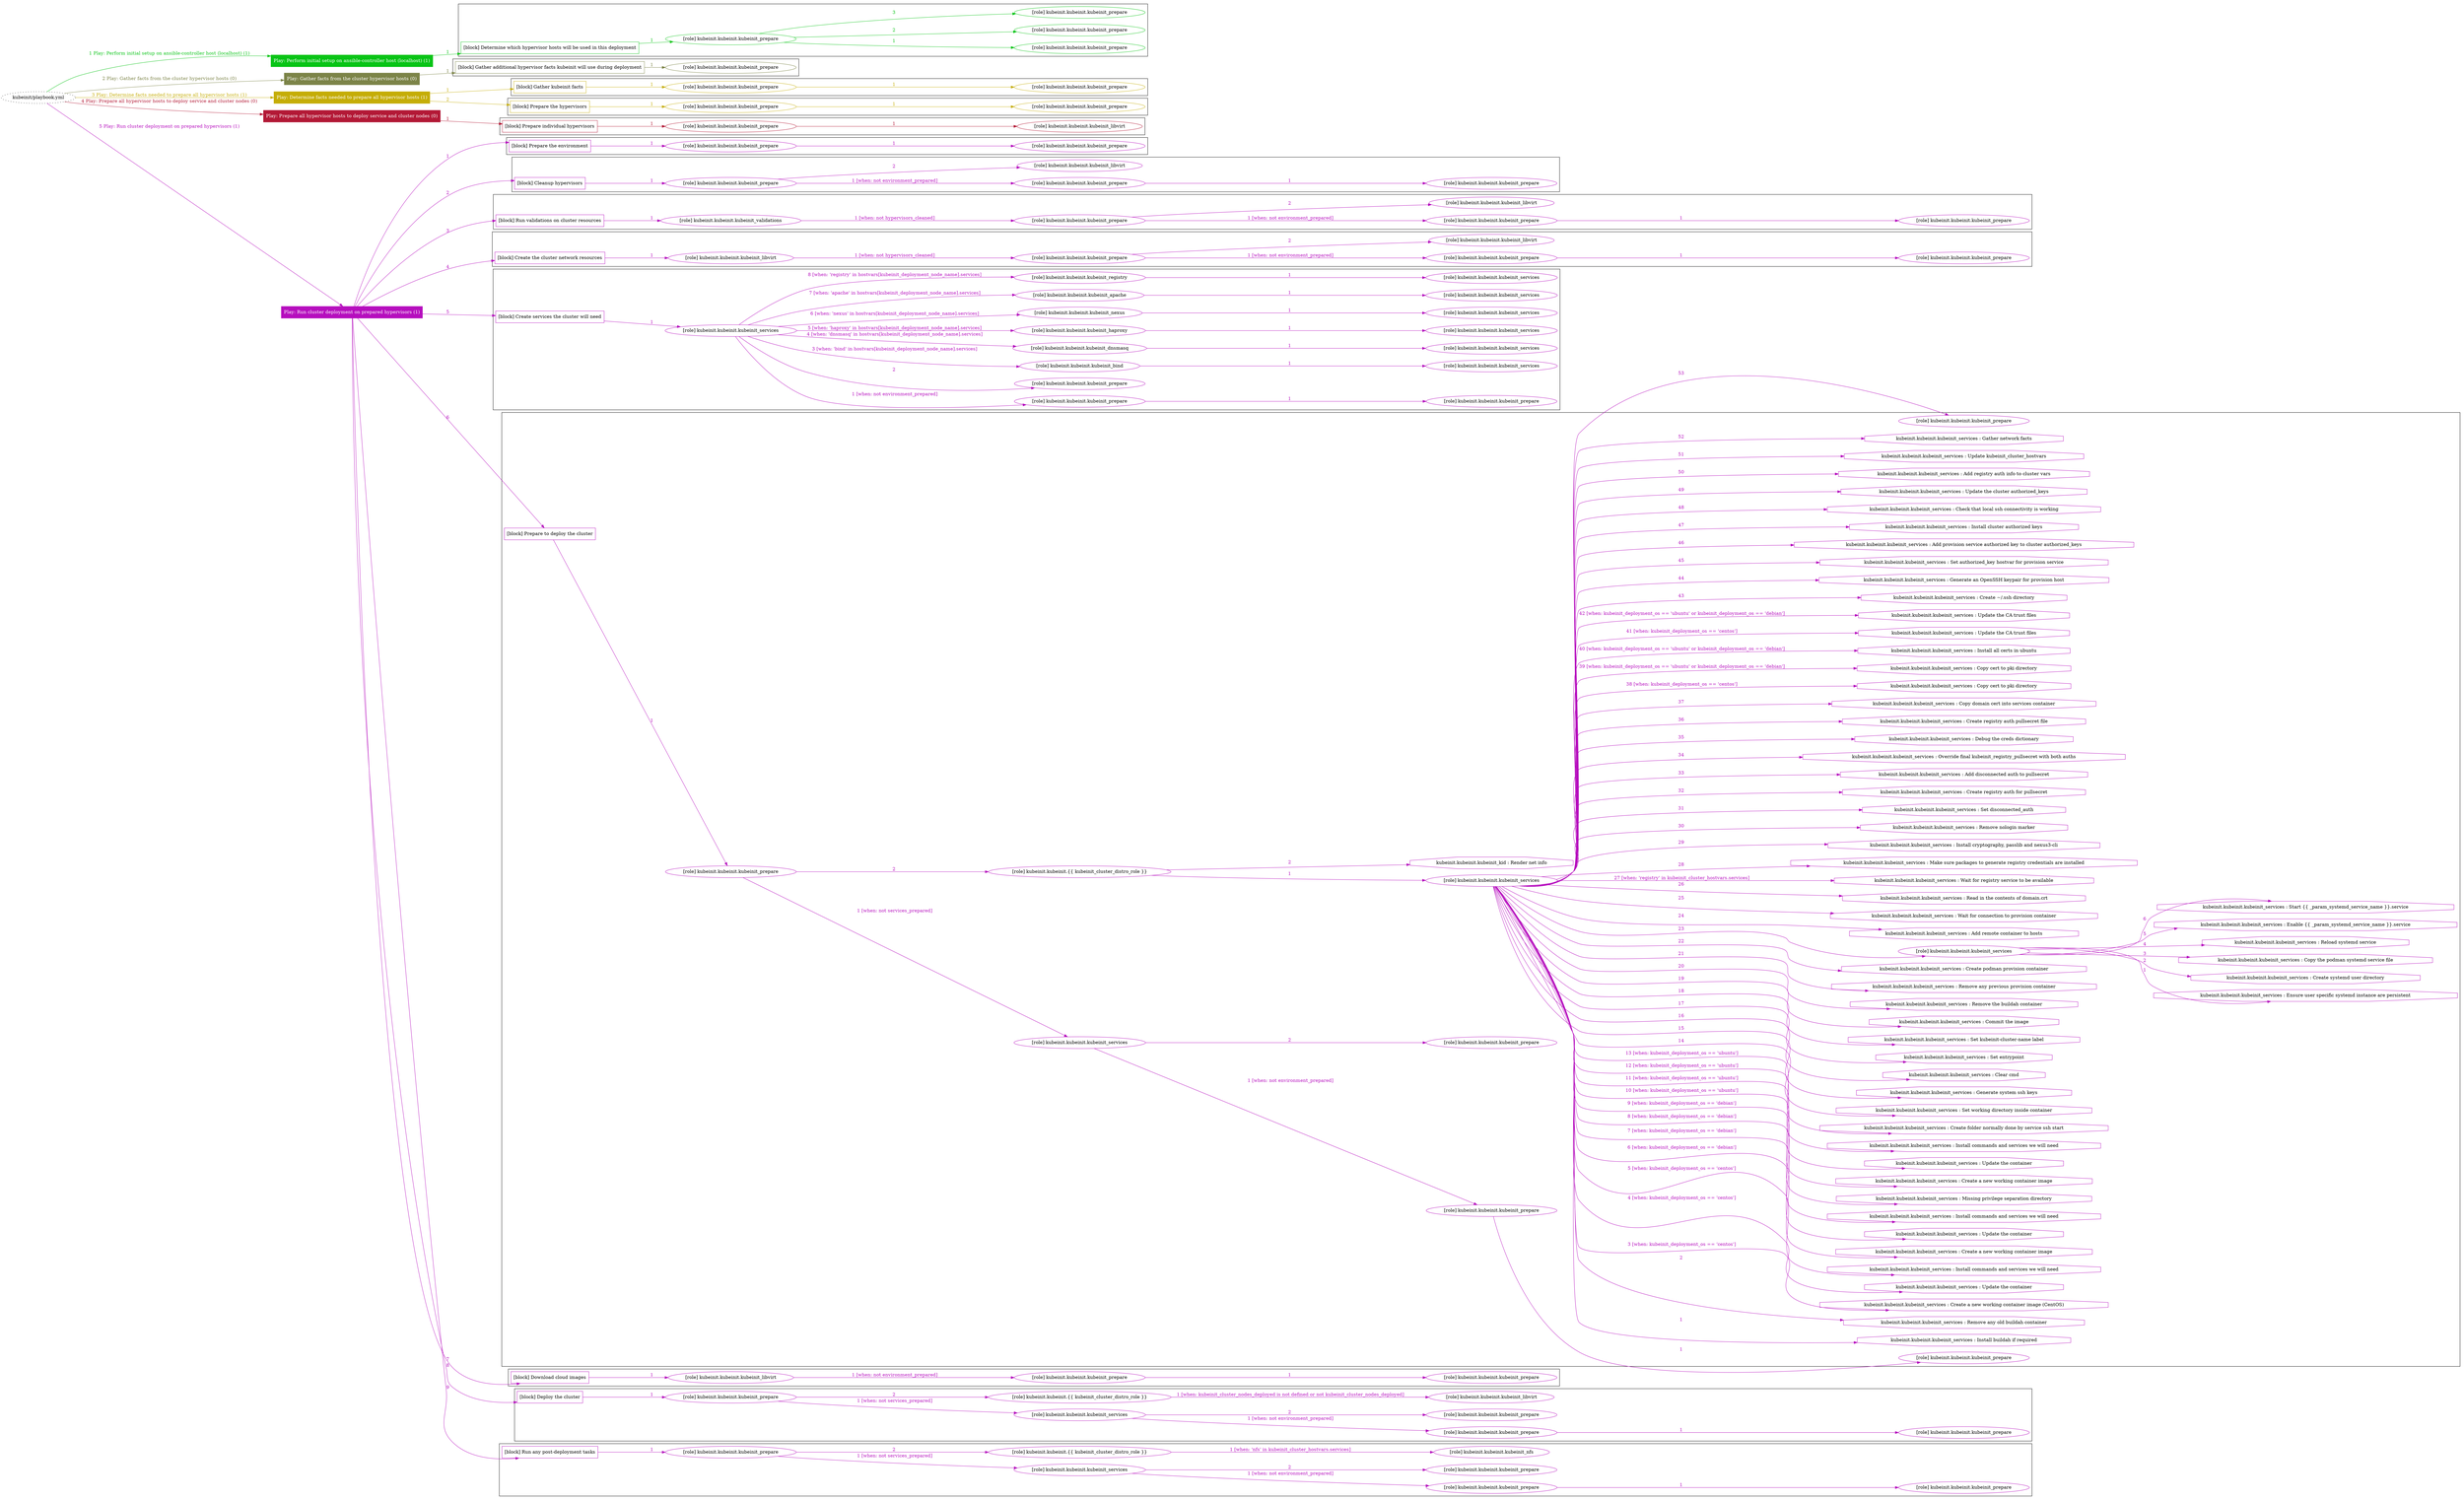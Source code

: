 digraph {
	graph [concentrate=true ordering=in rankdir=LR ratio=fill]
	edge [esep=5 sep=10]
	"kubeinit/playbook.yml" [URL="/home/runner/work/kubeinit/kubeinit/kubeinit/playbook.yml" id=playbook_d853ed42 style=dotted]
	"kubeinit/playbook.yml" -> play_7bd0d1c8 [label="1 Play: Perform initial setup on ansible-controller host (localhost) (1)" color="#08c416" fontcolor="#08c416" id=edge_playbook_d853ed42_play_7bd0d1c8 labeltooltip="1 Play: Perform initial setup on ansible-controller host (localhost) (1)" tooltip="1 Play: Perform initial setup on ansible-controller host (localhost) (1)"]
	subgraph "Play: Perform initial setup on ansible-controller host (localhost) (1)" {
		play_7bd0d1c8 [label="Play: Perform initial setup on ansible-controller host (localhost) (1)" URL="/home/runner/work/kubeinit/kubeinit/kubeinit/playbook.yml" color="#08c416" fontcolor="#ffffff" id=play_7bd0d1c8 shape=box style=filled tooltip=localhost]
		play_7bd0d1c8 -> block_25460543 [label=1 color="#08c416" fontcolor="#08c416" id=edge_1_play_7bd0d1c8_block_25460543 labeltooltip=1 tooltip=1]
		subgraph cluster_block_25460543 {
			block_25460543 [label="[block] Determine which hypervisor hosts will be used in this deployment" URL="/home/runner/work/kubeinit/kubeinit/kubeinit/playbook.yml" color="#08c416" id=block_25460543 labeltooltip="Determine which hypervisor hosts will be used in this deployment" shape=box tooltip="Determine which hypervisor hosts will be used in this deployment"]
			block_25460543 -> role_54d6b16b [label="1 " color="#08c416" fontcolor="#08c416" id=edge_1_block_25460543_role_54d6b16b labeltooltip="1 " tooltip="1 "]
			subgraph "kubeinit.kubeinit.kubeinit_prepare" {
				role_54d6b16b [label="[role] kubeinit.kubeinit.kubeinit_prepare" URL="/home/runner/work/kubeinit/kubeinit/kubeinit/playbook.yml" color="#08c416" id=role_54d6b16b tooltip="kubeinit.kubeinit.kubeinit_prepare"]
				role_54d6b16b -> role_6e8e4111 [label="1 " color="#08c416" fontcolor="#08c416" id=edge_1_role_54d6b16b_role_6e8e4111 labeltooltip="1 " tooltip="1 "]
				subgraph "kubeinit.kubeinit.kubeinit_prepare" {
					role_6e8e4111 [label="[role] kubeinit.kubeinit.kubeinit_prepare" URL="/home/runner/.ansible/collections/ansible_collections/kubeinit/kubeinit/roles/kubeinit_prepare/tasks/build_hypervisors_group.yml" color="#08c416" id=role_6e8e4111 tooltip="kubeinit.kubeinit.kubeinit_prepare"]
				}
				role_54d6b16b -> role_4a576602 [label="2 " color="#08c416" fontcolor="#08c416" id=edge_2_role_54d6b16b_role_4a576602 labeltooltip="2 " tooltip="2 "]
				subgraph "kubeinit.kubeinit.kubeinit_prepare" {
					role_4a576602 [label="[role] kubeinit.kubeinit.kubeinit_prepare" URL="/home/runner/.ansible/collections/ansible_collections/kubeinit/kubeinit/roles/kubeinit_prepare/tasks/build_hypervisors_group.yml" color="#08c416" id=role_4a576602 tooltip="kubeinit.kubeinit.kubeinit_prepare"]
				}
				role_54d6b16b -> role_6effd4b8 [label="3 " color="#08c416" fontcolor="#08c416" id=edge_3_role_54d6b16b_role_6effd4b8 labeltooltip="3 " tooltip="3 "]
				subgraph "kubeinit.kubeinit.kubeinit_prepare" {
					role_6effd4b8 [label="[role] kubeinit.kubeinit.kubeinit_prepare" URL="/home/runner/.ansible/collections/ansible_collections/kubeinit/kubeinit/roles/kubeinit_prepare/tasks/build_hypervisors_group.yml" color="#08c416" id=role_6effd4b8 tooltip="kubeinit.kubeinit.kubeinit_prepare"]
				}
			}
		}
	}
	"kubeinit/playbook.yml" -> play_81e30d95 [label="2 Play: Gather facts from the cluster hypervisor hosts (0)" color="#7c8448" fontcolor="#7c8448" id=edge_playbook_d853ed42_play_81e30d95 labeltooltip="2 Play: Gather facts from the cluster hypervisor hosts (0)" tooltip="2 Play: Gather facts from the cluster hypervisor hosts (0)"]
	subgraph "Play: Gather facts from the cluster hypervisor hosts (0)" {
		play_81e30d95 [label="Play: Gather facts from the cluster hypervisor hosts (0)" URL="/home/runner/work/kubeinit/kubeinit/kubeinit/playbook.yml" color="#7c8448" fontcolor="#ffffff" id=play_81e30d95 shape=box style=filled tooltip="Play: Gather facts from the cluster hypervisor hosts (0)"]
		play_81e30d95 -> block_b94192dc [label=1 color="#7c8448" fontcolor="#7c8448" id=edge_1_play_81e30d95_block_b94192dc labeltooltip=1 tooltip=1]
		subgraph cluster_block_b94192dc {
			block_b94192dc [label="[block] Gather additional hypervisor facts kubeinit will use during deployment" URL="/home/runner/work/kubeinit/kubeinit/kubeinit/playbook.yml" color="#7c8448" id=block_b94192dc labeltooltip="Gather additional hypervisor facts kubeinit will use during deployment" shape=box tooltip="Gather additional hypervisor facts kubeinit will use during deployment"]
			block_b94192dc -> role_1f13c101 [label="1 " color="#7c8448" fontcolor="#7c8448" id=edge_1_block_b94192dc_role_1f13c101 labeltooltip="1 " tooltip="1 "]
			subgraph "kubeinit.kubeinit.kubeinit_prepare" {
				role_1f13c101 [label="[role] kubeinit.kubeinit.kubeinit_prepare" URL="/home/runner/work/kubeinit/kubeinit/kubeinit/playbook.yml" color="#7c8448" id=role_1f13c101 tooltip="kubeinit.kubeinit.kubeinit_prepare"]
			}
		}
	}
	"kubeinit/playbook.yml" -> play_d12fc11a [label="3 Play: Determine facts needed to prepare all hypervisor hosts (1)" color="#c5ad07" fontcolor="#c5ad07" id=edge_playbook_d853ed42_play_d12fc11a labeltooltip="3 Play: Determine facts needed to prepare all hypervisor hosts (1)" tooltip="3 Play: Determine facts needed to prepare all hypervisor hosts (1)"]
	subgraph "Play: Determine facts needed to prepare all hypervisor hosts (1)" {
		play_d12fc11a [label="Play: Determine facts needed to prepare all hypervisor hosts (1)" URL="/home/runner/work/kubeinit/kubeinit/kubeinit/playbook.yml" color="#c5ad07" fontcolor="#ffffff" id=play_d12fc11a shape=box style=filled tooltip=localhost]
		play_d12fc11a -> block_0227bb43 [label=1 color="#c5ad07" fontcolor="#c5ad07" id=edge_1_play_d12fc11a_block_0227bb43 labeltooltip=1 tooltip=1]
		subgraph cluster_block_0227bb43 {
			block_0227bb43 [label="[block] Gather kubeinit facts" URL="/home/runner/work/kubeinit/kubeinit/kubeinit/playbook.yml" color="#c5ad07" id=block_0227bb43 labeltooltip="Gather kubeinit facts" shape=box tooltip="Gather kubeinit facts"]
			block_0227bb43 -> role_5f80796e [label="1 " color="#c5ad07" fontcolor="#c5ad07" id=edge_1_block_0227bb43_role_5f80796e labeltooltip="1 " tooltip="1 "]
			subgraph "kubeinit.kubeinit.kubeinit_prepare" {
				role_5f80796e [label="[role] kubeinit.kubeinit.kubeinit_prepare" URL="/home/runner/work/kubeinit/kubeinit/kubeinit/playbook.yml" color="#c5ad07" id=role_5f80796e tooltip="kubeinit.kubeinit.kubeinit_prepare"]
				role_5f80796e -> role_dde10224 [label="1 " color="#c5ad07" fontcolor="#c5ad07" id=edge_1_role_5f80796e_role_dde10224 labeltooltip="1 " tooltip="1 "]
				subgraph "kubeinit.kubeinit.kubeinit_prepare" {
					role_dde10224 [label="[role] kubeinit.kubeinit.kubeinit_prepare" URL="/home/runner/.ansible/collections/ansible_collections/kubeinit/kubeinit/roles/kubeinit_prepare/tasks/gather_kubeinit_facts.yml" color="#c5ad07" id=role_dde10224 tooltip="kubeinit.kubeinit.kubeinit_prepare"]
				}
			}
		}
		play_d12fc11a -> block_d337b4b1 [label=2 color="#c5ad07" fontcolor="#c5ad07" id=edge_2_play_d12fc11a_block_d337b4b1 labeltooltip=2 tooltip=2]
		subgraph cluster_block_d337b4b1 {
			block_d337b4b1 [label="[block] Prepare the hypervisors" URL="/home/runner/work/kubeinit/kubeinit/kubeinit/playbook.yml" color="#c5ad07" id=block_d337b4b1 labeltooltip="Prepare the hypervisors" shape=box tooltip="Prepare the hypervisors"]
			block_d337b4b1 -> role_758326dc [label="1 " color="#c5ad07" fontcolor="#c5ad07" id=edge_1_block_d337b4b1_role_758326dc labeltooltip="1 " tooltip="1 "]
			subgraph "kubeinit.kubeinit.kubeinit_prepare" {
				role_758326dc [label="[role] kubeinit.kubeinit.kubeinit_prepare" URL="/home/runner/work/kubeinit/kubeinit/kubeinit/playbook.yml" color="#c5ad07" id=role_758326dc tooltip="kubeinit.kubeinit.kubeinit_prepare"]
				role_758326dc -> role_6ed277ed [label="1 " color="#c5ad07" fontcolor="#c5ad07" id=edge_1_role_758326dc_role_6ed277ed labeltooltip="1 " tooltip="1 "]
				subgraph "kubeinit.kubeinit.kubeinit_prepare" {
					role_6ed277ed [label="[role] kubeinit.kubeinit.kubeinit_prepare" URL="/home/runner/.ansible/collections/ansible_collections/kubeinit/kubeinit/roles/kubeinit_prepare/tasks/gather_kubeinit_facts.yml" color="#c5ad07" id=role_6ed277ed tooltip="kubeinit.kubeinit.kubeinit_prepare"]
				}
			}
		}
	}
	"kubeinit/playbook.yml" -> play_37ee9c25 [label="4 Play: Prepare all hypervisor hosts to deploy service and cluster nodes (0)" color="#b31936" fontcolor="#b31936" id=edge_playbook_d853ed42_play_37ee9c25 labeltooltip="4 Play: Prepare all hypervisor hosts to deploy service and cluster nodes (0)" tooltip="4 Play: Prepare all hypervisor hosts to deploy service and cluster nodes (0)"]
	subgraph "Play: Prepare all hypervisor hosts to deploy service and cluster nodes (0)" {
		play_37ee9c25 [label="Play: Prepare all hypervisor hosts to deploy service and cluster nodes (0)" URL="/home/runner/work/kubeinit/kubeinit/kubeinit/playbook.yml" color="#b31936" fontcolor="#ffffff" id=play_37ee9c25 shape=box style=filled tooltip="Play: Prepare all hypervisor hosts to deploy service and cluster nodes (0)"]
		play_37ee9c25 -> block_248b37eb [label=1 color="#b31936" fontcolor="#b31936" id=edge_1_play_37ee9c25_block_248b37eb labeltooltip=1 tooltip=1]
		subgraph cluster_block_248b37eb {
			block_248b37eb [label="[block] Prepare individual hypervisors" URL="/home/runner/work/kubeinit/kubeinit/kubeinit/playbook.yml" color="#b31936" id=block_248b37eb labeltooltip="Prepare individual hypervisors" shape=box tooltip="Prepare individual hypervisors"]
			block_248b37eb -> role_15fdc3c6 [label="1 " color="#b31936" fontcolor="#b31936" id=edge_1_block_248b37eb_role_15fdc3c6 labeltooltip="1 " tooltip="1 "]
			subgraph "kubeinit.kubeinit.kubeinit_prepare" {
				role_15fdc3c6 [label="[role] kubeinit.kubeinit.kubeinit_prepare" URL="/home/runner/work/kubeinit/kubeinit/kubeinit/playbook.yml" color="#b31936" id=role_15fdc3c6 tooltip="kubeinit.kubeinit.kubeinit_prepare"]
				role_15fdc3c6 -> role_a426eb31 [label="1 " color="#b31936" fontcolor="#b31936" id=edge_1_role_15fdc3c6_role_a426eb31 labeltooltip="1 " tooltip="1 "]
				subgraph "kubeinit.kubeinit.kubeinit_libvirt" {
					role_a426eb31 [label="[role] kubeinit.kubeinit.kubeinit_libvirt" URL="/home/runner/.ansible/collections/ansible_collections/kubeinit/kubeinit/roles/kubeinit_prepare/tasks/prepare_hypervisor.yml" color="#b31936" id=role_a426eb31 tooltip="kubeinit.kubeinit.kubeinit_libvirt"]
				}
			}
		}
	}
	"kubeinit/playbook.yml" -> play_83969203 [label="5 Play: Run cluster deployment on prepared hypervisors (1)" color="#b60ebe" fontcolor="#b60ebe" id=edge_playbook_d853ed42_play_83969203 labeltooltip="5 Play: Run cluster deployment on prepared hypervisors (1)" tooltip="5 Play: Run cluster deployment on prepared hypervisors (1)"]
	subgraph "Play: Run cluster deployment on prepared hypervisors (1)" {
		play_83969203 [label="Play: Run cluster deployment on prepared hypervisors (1)" URL="/home/runner/work/kubeinit/kubeinit/kubeinit/playbook.yml" color="#b60ebe" fontcolor="#ffffff" id=play_83969203 shape=box style=filled tooltip=localhost]
		play_83969203 -> block_d5a5d459 [label=1 color="#b60ebe" fontcolor="#b60ebe" id=edge_1_play_83969203_block_d5a5d459 labeltooltip=1 tooltip=1]
		subgraph cluster_block_d5a5d459 {
			block_d5a5d459 [label="[block] Prepare the environment" URL="/home/runner/work/kubeinit/kubeinit/kubeinit/playbook.yml" color="#b60ebe" id=block_d5a5d459 labeltooltip="Prepare the environment" shape=box tooltip="Prepare the environment"]
			block_d5a5d459 -> role_cabfaf41 [label="1 " color="#b60ebe" fontcolor="#b60ebe" id=edge_1_block_d5a5d459_role_cabfaf41 labeltooltip="1 " tooltip="1 "]
			subgraph "kubeinit.kubeinit.kubeinit_prepare" {
				role_cabfaf41 [label="[role] kubeinit.kubeinit.kubeinit_prepare" URL="/home/runner/work/kubeinit/kubeinit/kubeinit/playbook.yml" color="#b60ebe" id=role_cabfaf41 tooltip="kubeinit.kubeinit.kubeinit_prepare"]
				role_cabfaf41 -> role_1c02903f [label="1 " color="#b60ebe" fontcolor="#b60ebe" id=edge_1_role_cabfaf41_role_1c02903f labeltooltip="1 " tooltip="1 "]
				subgraph "kubeinit.kubeinit.kubeinit_prepare" {
					role_1c02903f [label="[role] kubeinit.kubeinit.kubeinit_prepare" URL="/home/runner/.ansible/collections/ansible_collections/kubeinit/kubeinit/roles/kubeinit_prepare/tasks/gather_kubeinit_facts.yml" color="#b60ebe" id=role_1c02903f tooltip="kubeinit.kubeinit.kubeinit_prepare"]
				}
			}
		}
		play_83969203 -> block_5bf311ee [label=2 color="#b60ebe" fontcolor="#b60ebe" id=edge_2_play_83969203_block_5bf311ee labeltooltip=2 tooltip=2]
		subgraph cluster_block_5bf311ee {
			block_5bf311ee [label="[block] Cleanup hypervisors" URL="/home/runner/work/kubeinit/kubeinit/kubeinit/playbook.yml" color="#b60ebe" id=block_5bf311ee labeltooltip="Cleanup hypervisors" shape=box tooltip="Cleanup hypervisors"]
			block_5bf311ee -> role_4faaca47 [label="1 " color="#b60ebe" fontcolor="#b60ebe" id=edge_1_block_5bf311ee_role_4faaca47 labeltooltip="1 " tooltip="1 "]
			subgraph "kubeinit.kubeinit.kubeinit_prepare" {
				role_4faaca47 [label="[role] kubeinit.kubeinit.kubeinit_prepare" URL="/home/runner/work/kubeinit/kubeinit/kubeinit/playbook.yml" color="#b60ebe" id=role_4faaca47 tooltip="kubeinit.kubeinit.kubeinit_prepare"]
				role_4faaca47 -> role_2f1df0dd [label="1 [when: not environment_prepared]" color="#b60ebe" fontcolor="#b60ebe" id=edge_1_role_4faaca47_role_2f1df0dd labeltooltip="1 [when: not environment_prepared]" tooltip="1 [when: not environment_prepared]"]
				subgraph "kubeinit.kubeinit.kubeinit_prepare" {
					role_2f1df0dd [label="[role] kubeinit.kubeinit.kubeinit_prepare" URL="/home/runner/.ansible/collections/ansible_collections/kubeinit/kubeinit/roles/kubeinit_prepare/tasks/cleanup_hypervisors.yml" color="#b60ebe" id=role_2f1df0dd tooltip="kubeinit.kubeinit.kubeinit_prepare"]
					role_2f1df0dd -> role_1a7e9f71 [label="1 " color="#b60ebe" fontcolor="#b60ebe" id=edge_1_role_2f1df0dd_role_1a7e9f71 labeltooltip="1 " tooltip="1 "]
					subgraph "kubeinit.kubeinit.kubeinit_prepare" {
						role_1a7e9f71 [label="[role] kubeinit.kubeinit.kubeinit_prepare" URL="/home/runner/.ansible/collections/ansible_collections/kubeinit/kubeinit/roles/kubeinit_prepare/tasks/gather_kubeinit_facts.yml" color="#b60ebe" id=role_1a7e9f71 tooltip="kubeinit.kubeinit.kubeinit_prepare"]
					}
				}
				role_4faaca47 -> role_ea5bb9e1 [label="2 " color="#b60ebe" fontcolor="#b60ebe" id=edge_2_role_4faaca47_role_ea5bb9e1 labeltooltip="2 " tooltip="2 "]
				subgraph "kubeinit.kubeinit.kubeinit_libvirt" {
					role_ea5bb9e1 [label="[role] kubeinit.kubeinit.kubeinit_libvirt" URL="/home/runner/.ansible/collections/ansible_collections/kubeinit/kubeinit/roles/kubeinit_prepare/tasks/cleanup_hypervisors.yml" color="#b60ebe" id=role_ea5bb9e1 tooltip="kubeinit.kubeinit.kubeinit_libvirt"]
				}
			}
		}
		play_83969203 -> block_cb28779d [label=3 color="#b60ebe" fontcolor="#b60ebe" id=edge_3_play_83969203_block_cb28779d labeltooltip=3 tooltip=3]
		subgraph cluster_block_cb28779d {
			block_cb28779d [label="[block] Run validations on cluster resources" URL="/home/runner/work/kubeinit/kubeinit/kubeinit/playbook.yml" color="#b60ebe" id=block_cb28779d labeltooltip="Run validations on cluster resources" shape=box tooltip="Run validations on cluster resources"]
			block_cb28779d -> role_20517898 [label="1 " color="#b60ebe" fontcolor="#b60ebe" id=edge_1_block_cb28779d_role_20517898 labeltooltip="1 " tooltip="1 "]
			subgraph "kubeinit.kubeinit.kubeinit_validations" {
				role_20517898 [label="[role] kubeinit.kubeinit.kubeinit_validations" URL="/home/runner/work/kubeinit/kubeinit/kubeinit/playbook.yml" color="#b60ebe" id=role_20517898 tooltip="kubeinit.kubeinit.kubeinit_validations"]
				role_20517898 -> role_550471aa [label="1 [when: not hypervisors_cleaned]" color="#b60ebe" fontcolor="#b60ebe" id=edge_1_role_20517898_role_550471aa labeltooltip="1 [when: not hypervisors_cleaned]" tooltip="1 [when: not hypervisors_cleaned]"]
				subgraph "kubeinit.kubeinit.kubeinit_prepare" {
					role_550471aa [label="[role] kubeinit.kubeinit.kubeinit_prepare" URL="/home/runner/.ansible/collections/ansible_collections/kubeinit/kubeinit/roles/kubeinit_validations/tasks/main.yml" color="#b60ebe" id=role_550471aa tooltip="kubeinit.kubeinit.kubeinit_prepare"]
					role_550471aa -> role_489ab457 [label="1 [when: not environment_prepared]" color="#b60ebe" fontcolor="#b60ebe" id=edge_1_role_550471aa_role_489ab457 labeltooltip="1 [when: not environment_prepared]" tooltip="1 [when: not environment_prepared]"]
					subgraph "kubeinit.kubeinit.kubeinit_prepare" {
						role_489ab457 [label="[role] kubeinit.kubeinit.kubeinit_prepare" URL="/home/runner/.ansible/collections/ansible_collections/kubeinit/kubeinit/roles/kubeinit_prepare/tasks/cleanup_hypervisors.yml" color="#b60ebe" id=role_489ab457 tooltip="kubeinit.kubeinit.kubeinit_prepare"]
						role_489ab457 -> role_393c41d4 [label="1 " color="#b60ebe" fontcolor="#b60ebe" id=edge_1_role_489ab457_role_393c41d4 labeltooltip="1 " tooltip="1 "]
						subgraph "kubeinit.kubeinit.kubeinit_prepare" {
							role_393c41d4 [label="[role] kubeinit.kubeinit.kubeinit_prepare" URL="/home/runner/.ansible/collections/ansible_collections/kubeinit/kubeinit/roles/kubeinit_prepare/tasks/gather_kubeinit_facts.yml" color="#b60ebe" id=role_393c41d4 tooltip="kubeinit.kubeinit.kubeinit_prepare"]
						}
					}
					role_550471aa -> role_2caf1298 [label="2 " color="#b60ebe" fontcolor="#b60ebe" id=edge_2_role_550471aa_role_2caf1298 labeltooltip="2 " tooltip="2 "]
					subgraph "kubeinit.kubeinit.kubeinit_libvirt" {
						role_2caf1298 [label="[role] kubeinit.kubeinit.kubeinit_libvirt" URL="/home/runner/.ansible/collections/ansible_collections/kubeinit/kubeinit/roles/kubeinit_prepare/tasks/cleanup_hypervisors.yml" color="#b60ebe" id=role_2caf1298 tooltip="kubeinit.kubeinit.kubeinit_libvirt"]
					}
				}
			}
		}
		play_83969203 -> block_ec9cfeab [label=4 color="#b60ebe" fontcolor="#b60ebe" id=edge_4_play_83969203_block_ec9cfeab labeltooltip=4 tooltip=4]
		subgraph cluster_block_ec9cfeab {
			block_ec9cfeab [label="[block] Create the cluster network resources" URL="/home/runner/work/kubeinit/kubeinit/kubeinit/playbook.yml" color="#b60ebe" id=block_ec9cfeab labeltooltip="Create the cluster network resources" shape=box tooltip="Create the cluster network resources"]
			block_ec9cfeab -> role_c9f015fe [label="1 " color="#b60ebe" fontcolor="#b60ebe" id=edge_1_block_ec9cfeab_role_c9f015fe labeltooltip="1 " tooltip="1 "]
			subgraph "kubeinit.kubeinit.kubeinit_libvirt" {
				role_c9f015fe [label="[role] kubeinit.kubeinit.kubeinit_libvirt" URL="/home/runner/work/kubeinit/kubeinit/kubeinit/playbook.yml" color="#b60ebe" id=role_c9f015fe tooltip="kubeinit.kubeinit.kubeinit_libvirt"]
				role_c9f015fe -> role_6b01e5ae [label="1 [when: not hypervisors_cleaned]" color="#b60ebe" fontcolor="#b60ebe" id=edge_1_role_c9f015fe_role_6b01e5ae labeltooltip="1 [when: not hypervisors_cleaned]" tooltip="1 [when: not hypervisors_cleaned]"]
				subgraph "kubeinit.kubeinit.kubeinit_prepare" {
					role_6b01e5ae [label="[role] kubeinit.kubeinit.kubeinit_prepare" URL="/home/runner/.ansible/collections/ansible_collections/kubeinit/kubeinit/roles/kubeinit_libvirt/tasks/create_network.yml" color="#b60ebe" id=role_6b01e5ae tooltip="kubeinit.kubeinit.kubeinit_prepare"]
					role_6b01e5ae -> role_24f2ebfe [label="1 [when: not environment_prepared]" color="#b60ebe" fontcolor="#b60ebe" id=edge_1_role_6b01e5ae_role_24f2ebfe labeltooltip="1 [when: not environment_prepared]" tooltip="1 [when: not environment_prepared]"]
					subgraph "kubeinit.kubeinit.kubeinit_prepare" {
						role_24f2ebfe [label="[role] kubeinit.kubeinit.kubeinit_prepare" URL="/home/runner/.ansible/collections/ansible_collections/kubeinit/kubeinit/roles/kubeinit_prepare/tasks/cleanup_hypervisors.yml" color="#b60ebe" id=role_24f2ebfe tooltip="kubeinit.kubeinit.kubeinit_prepare"]
						role_24f2ebfe -> role_d3a8f19f [label="1 " color="#b60ebe" fontcolor="#b60ebe" id=edge_1_role_24f2ebfe_role_d3a8f19f labeltooltip="1 " tooltip="1 "]
						subgraph "kubeinit.kubeinit.kubeinit_prepare" {
							role_d3a8f19f [label="[role] kubeinit.kubeinit.kubeinit_prepare" URL="/home/runner/.ansible/collections/ansible_collections/kubeinit/kubeinit/roles/kubeinit_prepare/tasks/gather_kubeinit_facts.yml" color="#b60ebe" id=role_d3a8f19f tooltip="kubeinit.kubeinit.kubeinit_prepare"]
						}
					}
					role_6b01e5ae -> role_20901152 [label="2 " color="#b60ebe" fontcolor="#b60ebe" id=edge_2_role_6b01e5ae_role_20901152 labeltooltip="2 " tooltip="2 "]
					subgraph "kubeinit.kubeinit.kubeinit_libvirt" {
						role_20901152 [label="[role] kubeinit.kubeinit.kubeinit_libvirt" URL="/home/runner/.ansible/collections/ansible_collections/kubeinit/kubeinit/roles/kubeinit_prepare/tasks/cleanup_hypervisors.yml" color="#b60ebe" id=role_20901152 tooltip="kubeinit.kubeinit.kubeinit_libvirt"]
					}
				}
			}
		}
		play_83969203 -> block_0d39164f [label=5 color="#b60ebe" fontcolor="#b60ebe" id=edge_5_play_83969203_block_0d39164f labeltooltip=5 tooltip=5]
		subgraph cluster_block_0d39164f {
			block_0d39164f [label="[block] Create services the cluster will need" URL="/home/runner/work/kubeinit/kubeinit/kubeinit/playbook.yml" color="#b60ebe" id=block_0d39164f labeltooltip="Create services the cluster will need" shape=box tooltip="Create services the cluster will need"]
			block_0d39164f -> role_cc30a922 [label="1 " color="#b60ebe" fontcolor="#b60ebe" id=edge_1_block_0d39164f_role_cc30a922 labeltooltip="1 " tooltip="1 "]
			subgraph "kubeinit.kubeinit.kubeinit_services" {
				role_cc30a922 [label="[role] kubeinit.kubeinit.kubeinit_services" URL="/home/runner/work/kubeinit/kubeinit/kubeinit/playbook.yml" color="#b60ebe" id=role_cc30a922 tooltip="kubeinit.kubeinit.kubeinit_services"]
				role_cc30a922 -> role_d0987542 [label="1 [when: not environment_prepared]" color="#b60ebe" fontcolor="#b60ebe" id=edge_1_role_cc30a922_role_d0987542 labeltooltip="1 [when: not environment_prepared]" tooltip="1 [when: not environment_prepared]"]
				subgraph "kubeinit.kubeinit.kubeinit_prepare" {
					role_d0987542 [label="[role] kubeinit.kubeinit.kubeinit_prepare" URL="/home/runner/.ansible/collections/ansible_collections/kubeinit/kubeinit/roles/kubeinit_services/tasks/main.yml" color="#b60ebe" id=role_d0987542 tooltip="kubeinit.kubeinit.kubeinit_prepare"]
					role_d0987542 -> role_54c385dd [label="1 " color="#b60ebe" fontcolor="#b60ebe" id=edge_1_role_d0987542_role_54c385dd labeltooltip="1 " tooltip="1 "]
					subgraph "kubeinit.kubeinit.kubeinit_prepare" {
						role_54c385dd [label="[role] kubeinit.kubeinit.kubeinit_prepare" URL="/home/runner/.ansible/collections/ansible_collections/kubeinit/kubeinit/roles/kubeinit_prepare/tasks/gather_kubeinit_facts.yml" color="#b60ebe" id=role_54c385dd tooltip="kubeinit.kubeinit.kubeinit_prepare"]
					}
				}
				role_cc30a922 -> role_cb137985 [label="2 " color="#b60ebe" fontcolor="#b60ebe" id=edge_2_role_cc30a922_role_cb137985 labeltooltip="2 " tooltip="2 "]
				subgraph "kubeinit.kubeinit.kubeinit_prepare" {
					role_cb137985 [label="[role] kubeinit.kubeinit.kubeinit_prepare" URL="/home/runner/.ansible/collections/ansible_collections/kubeinit/kubeinit/roles/kubeinit_services/tasks/00_create_service_pod.yml" color="#b60ebe" id=role_cb137985 tooltip="kubeinit.kubeinit.kubeinit_prepare"]
				}
				role_cc30a922 -> role_52125e8d [label="3 [when: 'bind' in hostvars[kubeinit_deployment_node_name].services]" color="#b60ebe" fontcolor="#b60ebe" id=edge_3_role_cc30a922_role_52125e8d labeltooltip="3 [when: 'bind' in hostvars[kubeinit_deployment_node_name].services]" tooltip="3 [when: 'bind' in hostvars[kubeinit_deployment_node_name].services]"]
				subgraph "kubeinit.kubeinit.kubeinit_bind" {
					role_52125e8d [label="[role] kubeinit.kubeinit.kubeinit_bind" URL="/home/runner/.ansible/collections/ansible_collections/kubeinit/kubeinit/roles/kubeinit_services/tasks/start_services_containers.yml" color="#b60ebe" id=role_52125e8d tooltip="kubeinit.kubeinit.kubeinit_bind"]
					role_52125e8d -> role_f1e3f060 [label="1 " color="#b60ebe" fontcolor="#b60ebe" id=edge_1_role_52125e8d_role_f1e3f060 labeltooltip="1 " tooltip="1 "]
					subgraph "kubeinit.kubeinit.kubeinit_services" {
						role_f1e3f060 [label="[role] kubeinit.kubeinit.kubeinit_services" URL="/home/runner/.ansible/collections/ansible_collections/kubeinit/kubeinit/roles/kubeinit_bind/tasks/main.yml" color="#b60ebe" id=role_f1e3f060 tooltip="kubeinit.kubeinit.kubeinit_services"]
					}
				}
				role_cc30a922 -> role_8ee30ffc [label="4 [when: 'dnsmasq' in hostvars[kubeinit_deployment_node_name].services]" color="#b60ebe" fontcolor="#b60ebe" id=edge_4_role_cc30a922_role_8ee30ffc labeltooltip="4 [when: 'dnsmasq' in hostvars[kubeinit_deployment_node_name].services]" tooltip="4 [when: 'dnsmasq' in hostvars[kubeinit_deployment_node_name].services]"]
				subgraph "kubeinit.kubeinit.kubeinit_dnsmasq" {
					role_8ee30ffc [label="[role] kubeinit.kubeinit.kubeinit_dnsmasq" URL="/home/runner/.ansible/collections/ansible_collections/kubeinit/kubeinit/roles/kubeinit_services/tasks/start_services_containers.yml" color="#b60ebe" id=role_8ee30ffc tooltip="kubeinit.kubeinit.kubeinit_dnsmasq"]
					role_8ee30ffc -> role_190c7be4 [label="1 " color="#b60ebe" fontcolor="#b60ebe" id=edge_1_role_8ee30ffc_role_190c7be4 labeltooltip="1 " tooltip="1 "]
					subgraph "kubeinit.kubeinit.kubeinit_services" {
						role_190c7be4 [label="[role] kubeinit.kubeinit.kubeinit_services" URL="/home/runner/.ansible/collections/ansible_collections/kubeinit/kubeinit/roles/kubeinit_dnsmasq/tasks/main.yml" color="#b60ebe" id=role_190c7be4 tooltip="kubeinit.kubeinit.kubeinit_services"]
					}
				}
				role_cc30a922 -> role_e98eda07 [label="5 [when: 'haproxy' in hostvars[kubeinit_deployment_node_name].services]" color="#b60ebe" fontcolor="#b60ebe" id=edge_5_role_cc30a922_role_e98eda07 labeltooltip="5 [when: 'haproxy' in hostvars[kubeinit_deployment_node_name].services]" tooltip="5 [when: 'haproxy' in hostvars[kubeinit_deployment_node_name].services]"]
				subgraph "kubeinit.kubeinit.kubeinit_haproxy" {
					role_e98eda07 [label="[role] kubeinit.kubeinit.kubeinit_haproxy" URL="/home/runner/.ansible/collections/ansible_collections/kubeinit/kubeinit/roles/kubeinit_services/tasks/start_services_containers.yml" color="#b60ebe" id=role_e98eda07 tooltip="kubeinit.kubeinit.kubeinit_haproxy"]
					role_e98eda07 -> role_12f33804 [label="1 " color="#b60ebe" fontcolor="#b60ebe" id=edge_1_role_e98eda07_role_12f33804 labeltooltip="1 " tooltip="1 "]
					subgraph "kubeinit.kubeinit.kubeinit_services" {
						role_12f33804 [label="[role] kubeinit.kubeinit.kubeinit_services" URL="/home/runner/.ansible/collections/ansible_collections/kubeinit/kubeinit/roles/kubeinit_haproxy/tasks/main.yml" color="#b60ebe" id=role_12f33804 tooltip="kubeinit.kubeinit.kubeinit_services"]
					}
				}
				role_cc30a922 -> role_6af3c6e0 [label="6 [when: 'nexus' in hostvars[kubeinit_deployment_node_name].services]" color="#b60ebe" fontcolor="#b60ebe" id=edge_6_role_cc30a922_role_6af3c6e0 labeltooltip="6 [when: 'nexus' in hostvars[kubeinit_deployment_node_name].services]" tooltip="6 [when: 'nexus' in hostvars[kubeinit_deployment_node_name].services]"]
				subgraph "kubeinit.kubeinit.kubeinit_nexus" {
					role_6af3c6e0 [label="[role] kubeinit.kubeinit.kubeinit_nexus" URL="/home/runner/.ansible/collections/ansible_collections/kubeinit/kubeinit/roles/kubeinit_services/tasks/start_services_containers.yml" color="#b60ebe" id=role_6af3c6e0 tooltip="kubeinit.kubeinit.kubeinit_nexus"]
					role_6af3c6e0 -> role_56ac8190 [label="1 " color="#b60ebe" fontcolor="#b60ebe" id=edge_1_role_6af3c6e0_role_56ac8190 labeltooltip="1 " tooltip="1 "]
					subgraph "kubeinit.kubeinit.kubeinit_services" {
						role_56ac8190 [label="[role] kubeinit.kubeinit.kubeinit_services" URL="/home/runner/.ansible/collections/ansible_collections/kubeinit/kubeinit/roles/kubeinit_nexus/tasks/main.yml" color="#b60ebe" id=role_56ac8190 tooltip="kubeinit.kubeinit.kubeinit_services"]
					}
				}
				role_cc30a922 -> role_819dbe15 [label="7 [when: 'apache' in hostvars[kubeinit_deployment_node_name].services]" color="#b60ebe" fontcolor="#b60ebe" id=edge_7_role_cc30a922_role_819dbe15 labeltooltip="7 [when: 'apache' in hostvars[kubeinit_deployment_node_name].services]" tooltip="7 [when: 'apache' in hostvars[kubeinit_deployment_node_name].services]"]
				subgraph "kubeinit.kubeinit.kubeinit_apache" {
					role_819dbe15 [label="[role] kubeinit.kubeinit.kubeinit_apache" URL="/home/runner/.ansible/collections/ansible_collections/kubeinit/kubeinit/roles/kubeinit_services/tasks/start_services_containers.yml" color="#b60ebe" id=role_819dbe15 tooltip="kubeinit.kubeinit.kubeinit_apache"]
					role_819dbe15 -> role_31c522e6 [label="1 " color="#b60ebe" fontcolor="#b60ebe" id=edge_1_role_819dbe15_role_31c522e6 labeltooltip="1 " tooltip="1 "]
					subgraph "kubeinit.kubeinit.kubeinit_services" {
						role_31c522e6 [label="[role] kubeinit.kubeinit.kubeinit_services" URL="/home/runner/.ansible/collections/ansible_collections/kubeinit/kubeinit/roles/kubeinit_apache/tasks/main.yml" color="#b60ebe" id=role_31c522e6 tooltip="kubeinit.kubeinit.kubeinit_services"]
					}
				}
				role_cc30a922 -> role_37b3c7bf [label="8 [when: 'registry' in hostvars[kubeinit_deployment_node_name].services]" color="#b60ebe" fontcolor="#b60ebe" id=edge_8_role_cc30a922_role_37b3c7bf labeltooltip="8 [when: 'registry' in hostvars[kubeinit_deployment_node_name].services]" tooltip="8 [when: 'registry' in hostvars[kubeinit_deployment_node_name].services]"]
				subgraph "kubeinit.kubeinit.kubeinit_registry" {
					role_37b3c7bf [label="[role] kubeinit.kubeinit.kubeinit_registry" URL="/home/runner/.ansible/collections/ansible_collections/kubeinit/kubeinit/roles/kubeinit_services/tasks/start_services_containers.yml" color="#b60ebe" id=role_37b3c7bf tooltip="kubeinit.kubeinit.kubeinit_registry"]
					role_37b3c7bf -> role_3613cecd [label="1 " color="#b60ebe" fontcolor="#b60ebe" id=edge_1_role_37b3c7bf_role_3613cecd labeltooltip="1 " tooltip="1 "]
					subgraph "kubeinit.kubeinit.kubeinit_services" {
						role_3613cecd [label="[role] kubeinit.kubeinit.kubeinit_services" URL="/home/runner/.ansible/collections/ansible_collections/kubeinit/kubeinit/roles/kubeinit_registry/tasks/main.yml" color="#b60ebe" id=role_3613cecd tooltip="kubeinit.kubeinit.kubeinit_services"]
					}
				}
			}
		}
		play_83969203 -> block_9681df8e [label=6 color="#b60ebe" fontcolor="#b60ebe" id=edge_6_play_83969203_block_9681df8e labeltooltip=6 tooltip=6]
		subgraph cluster_block_9681df8e {
			block_9681df8e [label="[block] Prepare to deploy the cluster" URL="/home/runner/work/kubeinit/kubeinit/kubeinit/playbook.yml" color="#b60ebe" id=block_9681df8e labeltooltip="Prepare to deploy the cluster" shape=box tooltip="Prepare to deploy the cluster"]
			block_9681df8e -> role_c855276c [label="1 " color="#b60ebe" fontcolor="#b60ebe" id=edge_1_block_9681df8e_role_c855276c labeltooltip="1 " tooltip="1 "]
			subgraph "kubeinit.kubeinit.kubeinit_prepare" {
				role_c855276c [label="[role] kubeinit.kubeinit.kubeinit_prepare" URL="/home/runner/work/kubeinit/kubeinit/kubeinit/playbook.yml" color="#b60ebe" id=role_c855276c tooltip="kubeinit.kubeinit.kubeinit_prepare"]
				role_c855276c -> role_d42bbabb [label="1 [when: not services_prepared]" color="#b60ebe" fontcolor="#b60ebe" id=edge_1_role_c855276c_role_d42bbabb labeltooltip="1 [when: not services_prepared]" tooltip="1 [when: not services_prepared]"]
				subgraph "kubeinit.kubeinit.kubeinit_services" {
					role_d42bbabb [label="[role] kubeinit.kubeinit.kubeinit_services" URL="/home/runner/.ansible/collections/ansible_collections/kubeinit/kubeinit/roles/kubeinit_prepare/tasks/prepare_cluster.yml" color="#b60ebe" id=role_d42bbabb tooltip="kubeinit.kubeinit.kubeinit_services"]
					role_d42bbabb -> role_ec0c3a0b [label="1 [when: not environment_prepared]" color="#b60ebe" fontcolor="#b60ebe" id=edge_1_role_d42bbabb_role_ec0c3a0b labeltooltip="1 [when: not environment_prepared]" tooltip="1 [when: not environment_prepared]"]
					subgraph "kubeinit.kubeinit.kubeinit_prepare" {
						role_ec0c3a0b [label="[role] kubeinit.kubeinit.kubeinit_prepare" URL="/home/runner/.ansible/collections/ansible_collections/kubeinit/kubeinit/roles/kubeinit_services/tasks/prepare_services.yml" color="#b60ebe" id=role_ec0c3a0b tooltip="kubeinit.kubeinit.kubeinit_prepare"]
						role_ec0c3a0b -> role_325f60c7 [label="1 " color="#b60ebe" fontcolor="#b60ebe" id=edge_1_role_ec0c3a0b_role_325f60c7 labeltooltip="1 " tooltip="1 "]
						subgraph "kubeinit.kubeinit.kubeinit_prepare" {
							role_325f60c7 [label="[role] kubeinit.kubeinit.kubeinit_prepare" URL="/home/runner/.ansible/collections/ansible_collections/kubeinit/kubeinit/roles/kubeinit_prepare/tasks/gather_kubeinit_facts.yml" color="#b60ebe" id=role_325f60c7 tooltip="kubeinit.kubeinit.kubeinit_prepare"]
						}
					}
					role_d42bbabb -> role_8c836cfb [label="2 " color="#b60ebe" fontcolor="#b60ebe" id=edge_2_role_d42bbabb_role_8c836cfb labeltooltip="2 " tooltip="2 "]
					subgraph "kubeinit.kubeinit.kubeinit_prepare" {
						role_8c836cfb [label="[role] kubeinit.kubeinit.kubeinit_prepare" URL="/home/runner/.ansible/collections/ansible_collections/kubeinit/kubeinit/roles/kubeinit_services/tasks/prepare_services.yml" color="#b60ebe" id=role_8c836cfb tooltip="kubeinit.kubeinit.kubeinit_prepare"]
					}
				}
				role_c855276c -> role_b2bb211c [label="2 " color="#b60ebe" fontcolor="#b60ebe" id=edge_2_role_c855276c_role_b2bb211c labeltooltip="2 " tooltip="2 "]
				subgraph "kubeinit.kubeinit.{{ kubeinit_cluster_distro_role }}" {
					role_b2bb211c [label="[role] kubeinit.kubeinit.{{ kubeinit_cluster_distro_role }}" URL="/home/runner/.ansible/collections/ansible_collections/kubeinit/kubeinit/roles/kubeinit_prepare/tasks/prepare_cluster.yml" color="#b60ebe" id=role_b2bb211c tooltip="kubeinit.kubeinit.{{ kubeinit_cluster_distro_role }}"]
					role_b2bb211c -> role_62f93568 [label="1 " color="#b60ebe" fontcolor="#b60ebe" id=edge_1_role_b2bb211c_role_62f93568 labeltooltip="1 " tooltip="1 "]
					subgraph "kubeinit.kubeinit.kubeinit_services" {
						role_62f93568 [label="[role] kubeinit.kubeinit.kubeinit_services" URL="/home/runner/.ansible/collections/ansible_collections/kubeinit/kubeinit/roles/kubeinit_kid/tasks/prepare_cluster.yml" color="#b60ebe" id=role_62f93568 tooltip="kubeinit.kubeinit.kubeinit_services"]
						task_8ba15fdb [label="kubeinit.kubeinit.kubeinit_services : Install buildah if required" URL="/home/runner/.ansible/collections/ansible_collections/kubeinit/kubeinit/roles/kubeinit_services/tasks/create_provision_container.yml" color="#b60ebe" id=task_8ba15fdb shape=octagon tooltip="kubeinit.kubeinit.kubeinit_services : Install buildah if required"]
						role_62f93568 -> task_8ba15fdb [label="1 " color="#b60ebe" fontcolor="#b60ebe" id=edge_1_role_62f93568_task_8ba15fdb labeltooltip="1 " tooltip="1 "]
						task_3eaf6889 [label="kubeinit.kubeinit.kubeinit_services : Remove any old buildah container" URL="/home/runner/.ansible/collections/ansible_collections/kubeinit/kubeinit/roles/kubeinit_services/tasks/create_provision_container.yml" color="#b60ebe" id=task_3eaf6889 shape=octagon tooltip="kubeinit.kubeinit.kubeinit_services : Remove any old buildah container"]
						role_62f93568 -> task_3eaf6889 [label="2 " color="#b60ebe" fontcolor="#b60ebe" id=edge_2_role_62f93568_task_3eaf6889 labeltooltip="2 " tooltip="2 "]
						task_6be65761 [label="kubeinit.kubeinit.kubeinit_services : Create a new working container image (CentOS)" URL="/home/runner/.ansible/collections/ansible_collections/kubeinit/kubeinit/roles/kubeinit_services/tasks/create_provision_container.yml" color="#b60ebe" id=task_6be65761 shape=octagon tooltip="kubeinit.kubeinit.kubeinit_services : Create a new working container image (CentOS)"]
						role_62f93568 -> task_6be65761 [label="3 [when: kubeinit_deployment_os == 'centos']" color="#b60ebe" fontcolor="#b60ebe" id=edge_3_role_62f93568_task_6be65761 labeltooltip="3 [when: kubeinit_deployment_os == 'centos']" tooltip="3 [when: kubeinit_deployment_os == 'centos']"]
						task_5f41e5f1 [label="kubeinit.kubeinit.kubeinit_services : Update the container" URL="/home/runner/.ansible/collections/ansible_collections/kubeinit/kubeinit/roles/kubeinit_services/tasks/create_provision_container.yml" color="#b60ebe" id=task_5f41e5f1 shape=octagon tooltip="kubeinit.kubeinit.kubeinit_services : Update the container"]
						role_62f93568 -> task_5f41e5f1 [label="4 [when: kubeinit_deployment_os == 'centos']" color="#b60ebe" fontcolor="#b60ebe" id=edge_4_role_62f93568_task_5f41e5f1 labeltooltip="4 [when: kubeinit_deployment_os == 'centos']" tooltip="4 [when: kubeinit_deployment_os == 'centos']"]
						task_35a2c296 [label="kubeinit.kubeinit.kubeinit_services : Install commands and services we will need" URL="/home/runner/.ansible/collections/ansible_collections/kubeinit/kubeinit/roles/kubeinit_services/tasks/create_provision_container.yml" color="#b60ebe" id=task_35a2c296 shape=octagon tooltip="kubeinit.kubeinit.kubeinit_services : Install commands and services we will need"]
						role_62f93568 -> task_35a2c296 [label="5 [when: kubeinit_deployment_os == 'centos']" color="#b60ebe" fontcolor="#b60ebe" id=edge_5_role_62f93568_task_35a2c296 labeltooltip="5 [when: kubeinit_deployment_os == 'centos']" tooltip="5 [when: kubeinit_deployment_os == 'centos']"]
						task_a5b83e76 [label="kubeinit.kubeinit.kubeinit_services : Create a new working container image" URL="/home/runner/.ansible/collections/ansible_collections/kubeinit/kubeinit/roles/kubeinit_services/tasks/create_provision_container.yml" color="#b60ebe" id=task_a5b83e76 shape=octagon tooltip="kubeinit.kubeinit.kubeinit_services : Create a new working container image"]
						role_62f93568 -> task_a5b83e76 [label="6 [when: kubeinit_deployment_os == 'debian']" color="#b60ebe" fontcolor="#b60ebe" id=edge_6_role_62f93568_task_a5b83e76 labeltooltip="6 [when: kubeinit_deployment_os == 'debian']" tooltip="6 [when: kubeinit_deployment_os == 'debian']"]
						task_c596b29e [label="kubeinit.kubeinit.kubeinit_services : Update the container" URL="/home/runner/.ansible/collections/ansible_collections/kubeinit/kubeinit/roles/kubeinit_services/tasks/create_provision_container.yml" color="#b60ebe" id=task_c596b29e shape=octagon tooltip="kubeinit.kubeinit.kubeinit_services : Update the container"]
						role_62f93568 -> task_c596b29e [label="7 [when: kubeinit_deployment_os == 'debian']" color="#b60ebe" fontcolor="#b60ebe" id=edge_7_role_62f93568_task_c596b29e labeltooltip="7 [when: kubeinit_deployment_os == 'debian']" tooltip="7 [when: kubeinit_deployment_os == 'debian']"]
						task_3940245d [label="kubeinit.kubeinit.kubeinit_services : Install commands and services we will need" URL="/home/runner/.ansible/collections/ansible_collections/kubeinit/kubeinit/roles/kubeinit_services/tasks/create_provision_container.yml" color="#b60ebe" id=task_3940245d shape=octagon tooltip="kubeinit.kubeinit.kubeinit_services : Install commands and services we will need"]
						role_62f93568 -> task_3940245d [label="8 [when: kubeinit_deployment_os == 'debian']" color="#b60ebe" fontcolor="#b60ebe" id=edge_8_role_62f93568_task_3940245d labeltooltip="8 [when: kubeinit_deployment_os == 'debian']" tooltip="8 [when: kubeinit_deployment_os == 'debian']"]
						task_9716945a [label="kubeinit.kubeinit.kubeinit_services : Missing privilege separation directory" URL="/home/runner/.ansible/collections/ansible_collections/kubeinit/kubeinit/roles/kubeinit_services/tasks/create_provision_container.yml" color="#b60ebe" id=task_9716945a shape=octagon tooltip="kubeinit.kubeinit.kubeinit_services : Missing privilege separation directory"]
						role_62f93568 -> task_9716945a [label="9 [when: kubeinit_deployment_os == 'debian']" color="#b60ebe" fontcolor="#b60ebe" id=edge_9_role_62f93568_task_9716945a labeltooltip="9 [when: kubeinit_deployment_os == 'debian']" tooltip="9 [when: kubeinit_deployment_os == 'debian']"]
						task_ffae8731 [label="kubeinit.kubeinit.kubeinit_services : Create a new working container image" URL="/home/runner/.ansible/collections/ansible_collections/kubeinit/kubeinit/roles/kubeinit_services/tasks/create_provision_container.yml" color="#b60ebe" id=task_ffae8731 shape=octagon tooltip="kubeinit.kubeinit.kubeinit_services : Create a new working container image"]
						role_62f93568 -> task_ffae8731 [label="10 [when: kubeinit_deployment_os == 'ubuntu']" color="#b60ebe" fontcolor="#b60ebe" id=edge_10_role_62f93568_task_ffae8731 labeltooltip="10 [when: kubeinit_deployment_os == 'ubuntu']" tooltip="10 [when: kubeinit_deployment_os == 'ubuntu']"]
						task_990f5b64 [label="kubeinit.kubeinit.kubeinit_services : Update the container" URL="/home/runner/.ansible/collections/ansible_collections/kubeinit/kubeinit/roles/kubeinit_services/tasks/create_provision_container.yml" color="#b60ebe" id=task_990f5b64 shape=octagon tooltip="kubeinit.kubeinit.kubeinit_services : Update the container"]
						role_62f93568 -> task_990f5b64 [label="11 [when: kubeinit_deployment_os == 'ubuntu']" color="#b60ebe" fontcolor="#b60ebe" id=edge_11_role_62f93568_task_990f5b64 labeltooltip="11 [when: kubeinit_deployment_os == 'ubuntu']" tooltip="11 [when: kubeinit_deployment_os == 'ubuntu']"]
						task_af7562f8 [label="kubeinit.kubeinit.kubeinit_services : Install commands and services we will need" URL="/home/runner/.ansible/collections/ansible_collections/kubeinit/kubeinit/roles/kubeinit_services/tasks/create_provision_container.yml" color="#b60ebe" id=task_af7562f8 shape=octagon tooltip="kubeinit.kubeinit.kubeinit_services : Install commands and services we will need"]
						role_62f93568 -> task_af7562f8 [label="12 [when: kubeinit_deployment_os == 'ubuntu']" color="#b60ebe" fontcolor="#b60ebe" id=edge_12_role_62f93568_task_af7562f8 labeltooltip="12 [when: kubeinit_deployment_os == 'ubuntu']" tooltip="12 [when: kubeinit_deployment_os == 'ubuntu']"]
						task_7cd8b12d [label="kubeinit.kubeinit.kubeinit_services : Create folder normally done by service ssh start" URL="/home/runner/.ansible/collections/ansible_collections/kubeinit/kubeinit/roles/kubeinit_services/tasks/create_provision_container.yml" color="#b60ebe" id=task_7cd8b12d shape=octagon tooltip="kubeinit.kubeinit.kubeinit_services : Create folder normally done by service ssh start"]
						role_62f93568 -> task_7cd8b12d [label="13 [when: kubeinit_deployment_os == 'ubuntu']" color="#b60ebe" fontcolor="#b60ebe" id=edge_13_role_62f93568_task_7cd8b12d labeltooltip="13 [when: kubeinit_deployment_os == 'ubuntu']" tooltip="13 [when: kubeinit_deployment_os == 'ubuntu']"]
						task_662007ef [label="kubeinit.kubeinit.kubeinit_services : Set working directory inside container" URL="/home/runner/.ansible/collections/ansible_collections/kubeinit/kubeinit/roles/kubeinit_services/tasks/create_provision_container.yml" color="#b60ebe" id=task_662007ef shape=octagon tooltip="kubeinit.kubeinit.kubeinit_services : Set working directory inside container"]
						role_62f93568 -> task_662007ef [label="14 " color="#b60ebe" fontcolor="#b60ebe" id=edge_14_role_62f93568_task_662007ef labeltooltip="14 " tooltip="14 "]
						task_3f80fdaa [label="kubeinit.kubeinit.kubeinit_services : Generate system ssh keys" URL="/home/runner/.ansible/collections/ansible_collections/kubeinit/kubeinit/roles/kubeinit_services/tasks/create_provision_container.yml" color="#b60ebe" id=task_3f80fdaa shape=octagon tooltip="kubeinit.kubeinit.kubeinit_services : Generate system ssh keys"]
						role_62f93568 -> task_3f80fdaa [label="15 " color="#b60ebe" fontcolor="#b60ebe" id=edge_15_role_62f93568_task_3f80fdaa labeltooltip="15 " tooltip="15 "]
						task_6bd571cc [label="kubeinit.kubeinit.kubeinit_services : Clear cmd" URL="/home/runner/.ansible/collections/ansible_collections/kubeinit/kubeinit/roles/kubeinit_services/tasks/create_provision_container.yml" color="#b60ebe" id=task_6bd571cc shape=octagon tooltip="kubeinit.kubeinit.kubeinit_services : Clear cmd"]
						role_62f93568 -> task_6bd571cc [label="16 " color="#b60ebe" fontcolor="#b60ebe" id=edge_16_role_62f93568_task_6bd571cc labeltooltip="16 " tooltip="16 "]
						task_5b3618d1 [label="kubeinit.kubeinit.kubeinit_services : Set entrypoint" URL="/home/runner/.ansible/collections/ansible_collections/kubeinit/kubeinit/roles/kubeinit_services/tasks/create_provision_container.yml" color="#b60ebe" id=task_5b3618d1 shape=octagon tooltip="kubeinit.kubeinit.kubeinit_services : Set entrypoint"]
						role_62f93568 -> task_5b3618d1 [label="17 " color="#b60ebe" fontcolor="#b60ebe" id=edge_17_role_62f93568_task_5b3618d1 labeltooltip="17 " tooltip="17 "]
						task_b79e5d13 [label="kubeinit.kubeinit.kubeinit_services : Set kubeinit-cluster-name label" URL="/home/runner/.ansible/collections/ansible_collections/kubeinit/kubeinit/roles/kubeinit_services/tasks/create_provision_container.yml" color="#b60ebe" id=task_b79e5d13 shape=octagon tooltip="kubeinit.kubeinit.kubeinit_services : Set kubeinit-cluster-name label"]
						role_62f93568 -> task_b79e5d13 [label="18 " color="#b60ebe" fontcolor="#b60ebe" id=edge_18_role_62f93568_task_b79e5d13 labeltooltip="18 " tooltip="18 "]
						task_52a9a86c [label="kubeinit.kubeinit.kubeinit_services : Commit the image" URL="/home/runner/.ansible/collections/ansible_collections/kubeinit/kubeinit/roles/kubeinit_services/tasks/create_provision_container.yml" color="#b60ebe" id=task_52a9a86c shape=octagon tooltip="kubeinit.kubeinit.kubeinit_services : Commit the image"]
						role_62f93568 -> task_52a9a86c [label="19 " color="#b60ebe" fontcolor="#b60ebe" id=edge_19_role_62f93568_task_52a9a86c labeltooltip="19 " tooltip="19 "]
						task_ba7e9dd1 [label="kubeinit.kubeinit.kubeinit_services : Remove the buildah container" URL="/home/runner/.ansible/collections/ansible_collections/kubeinit/kubeinit/roles/kubeinit_services/tasks/create_provision_container.yml" color="#b60ebe" id=task_ba7e9dd1 shape=octagon tooltip="kubeinit.kubeinit.kubeinit_services : Remove the buildah container"]
						role_62f93568 -> task_ba7e9dd1 [label="20 " color="#b60ebe" fontcolor="#b60ebe" id=edge_20_role_62f93568_task_ba7e9dd1 labeltooltip="20 " tooltip="20 "]
						task_915eee55 [label="kubeinit.kubeinit.kubeinit_services : Remove any previous provision container" URL="/home/runner/.ansible/collections/ansible_collections/kubeinit/kubeinit/roles/kubeinit_services/tasks/create_provision_container.yml" color="#b60ebe" id=task_915eee55 shape=octagon tooltip="kubeinit.kubeinit.kubeinit_services : Remove any previous provision container"]
						role_62f93568 -> task_915eee55 [label="21 " color="#b60ebe" fontcolor="#b60ebe" id=edge_21_role_62f93568_task_915eee55 labeltooltip="21 " tooltip="21 "]
						task_984824e0 [label="kubeinit.kubeinit.kubeinit_services : Create podman provision container" URL="/home/runner/.ansible/collections/ansible_collections/kubeinit/kubeinit/roles/kubeinit_services/tasks/create_provision_container.yml" color="#b60ebe" id=task_984824e0 shape=octagon tooltip="kubeinit.kubeinit.kubeinit_services : Create podman provision container"]
						role_62f93568 -> task_984824e0 [label="22 " color="#b60ebe" fontcolor="#b60ebe" id=edge_22_role_62f93568_task_984824e0 labeltooltip="22 " tooltip="22 "]
						role_62f93568 -> role_984d2566 [label="23 " color="#b60ebe" fontcolor="#b60ebe" id=edge_23_role_62f93568_role_984d2566 labeltooltip="23 " tooltip="23 "]
						subgraph "kubeinit.kubeinit.kubeinit_services" {
							role_984d2566 [label="[role] kubeinit.kubeinit.kubeinit_services" URL="/home/runner/.ansible/collections/ansible_collections/kubeinit/kubeinit/roles/kubeinit_services/tasks/create_provision_container.yml" color="#b60ebe" id=role_984d2566 tooltip="kubeinit.kubeinit.kubeinit_services"]
							task_1524d116 [label="kubeinit.kubeinit.kubeinit_services : Ensure user specific systemd instance are persistent" URL="/home/runner/.ansible/collections/ansible_collections/kubeinit/kubeinit/roles/kubeinit_services/tasks/create_managed_service.yml" color="#b60ebe" id=task_1524d116 shape=octagon tooltip="kubeinit.kubeinit.kubeinit_services : Ensure user specific systemd instance are persistent"]
							role_984d2566 -> task_1524d116 [label="1 " color="#b60ebe" fontcolor="#b60ebe" id=edge_1_role_984d2566_task_1524d116 labeltooltip="1 " tooltip="1 "]
							task_f4cfef33 [label="kubeinit.kubeinit.kubeinit_services : Create systemd user directory" URL="/home/runner/.ansible/collections/ansible_collections/kubeinit/kubeinit/roles/kubeinit_services/tasks/create_managed_service.yml" color="#b60ebe" id=task_f4cfef33 shape=octagon tooltip="kubeinit.kubeinit.kubeinit_services : Create systemd user directory"]
							role_984d2566 -> task_f4cfef33 [label="2 " color="#b60ebe" fontcolor="#b60ebe" id=edge_2_role_984d2566_task_f4cfef33 labeltooltip="2 " tooltip="2 "]
							task_8132c5d7 [label="kubeinit.kubeinit.kubeinit_services : Copy the podman systemd service file" URL="/home/runner/.ansible/collections/ansible_collections/kubeinit/kubeinit/roles/kubeinit_services/tasks/create_managed_service.yml" color="#b60ebe" id=task_8132c5d7 shape=octagon tooltip="kubeinit.kubeinit.kubeinit_services : Copy the podman systemd service file"]
							role_984d2566 -> task_8132c5d7 [label="3 " color="#b60ebe" fontcolor="#b60ebe" id=edge_3_role_984d2566_task_8132c5d7 labeltooltip="3 " tooltip="3 "]
							task_411ca13b [label="kubeinit.kubeinit.kubeinit_services : Reload systemd service" URL="/home/runner/.ansible/collections/ansible_collections/kubeinit/kubeinit/roles/kubeinit_services/tasks/create_managed_service.yml" color="#b60ebe" id=task_411ca13b shape=octagon tooltip="kubeinit.kubeinit.kubeinit_services : Reload systemd service"]
							role_984d2566 -> task_411ca13b [label="4 " color="#b60ebe" fontcolor="#b60ebe" id=edge_4_role_984d2566_task_411ca13b labeltooltip="4 " tooltip="4 "]
							task_e319367a [label="kubeinit.kubeinit.kubeinit_services : Enable {{ _param_systemd_service_name }}.service" URL="/home/runner/.ansible/collections/ansible_collections/kubeinit/kubeinit/roles/kubeinit_services/tasks/create_managed_service.yml" color="#b60ebe" id=task_e319367a shape=octagon tooltip="kubeinit.kubeinit.kubeinit_services : Enable {{ _param_systemd_service_name }}.service"]
							role_984d2566 -> task_e319367a [label="5 " color="#b60ebe" fontcolor="#b60ebe" id=edge_5_role_984d2566_task_e319367a labeltooltip="5 " tooltip="5 "]
							task_8b3f1661 [label="kubeinit.kubeinit.kubeinit_services : Start {{ _param_systemd_service_name }}.service" URL="/home/runner/.ansible/collections/ansible_collections/kubeinit/kubeinit/roles/kubeinit_services/tasks/create_managed_service.yml" color="#b60ebe" id=task_8b3f1661 shape=octagon tooltip="kubeinit.kubeinit.kubeinit_services : Start {{ _param_systemd_service_name }}.service"]
							role_984d2566 -> task_8b3f1661 [label="6 " color="#b60ebe" fontcolor="#b60ebe" id=edge_6_role_984d2566_task_8b3f1661 labeltooltip="6 " tooltip="6 "]
						}
						task_71760bc7 [label="kubeinit.kubeinit.kubeinit_services : Add remote container to hosts" URL="/home/runner/.ansible/collections/ansible_collections/kubeinit/kubeinit/roles/kubeinit_services/tasks/create_provision_container.yml" color="#b60ebe" id=task_71760bc7 shape=octagon tooltip="kubeinit.kubeinit.kubeinit_services : Add remote container to hosts"]
						role_62f93568 -> task_71760bc7 [label="24 " color="#b60ebe" fontcolor="#b60ebe" id=edge_24_role_62f93568_task_71760bc7 labeltooltip="24 " tooltip="24 "]
						task_7eb5b13b [label="kubeinit.kubeinit.kubeinit_services : Wait for connection to provision container" URL="/home/runner/.ansible/collections/ansible_collections/kubeinit/kubeinit/roles/kubeinit_services/tasks/create_provision_container.yml" color="#b60ebe" id=task_7eb5b13b shape=octagon tooltip="kubeinit.kubeinit.kubeinit_services : Wait for connection to provision container"]
						role_62f93568 -> task_7eb5b13b [label="25 " color="#b60ebe" fontcolor="#b60ebe" id=edge_25_role_62f93568_task_7eb5b13b labeltooltip="25 " tooltip="25 "]
						task_149ec6cd [label="kubeinit.kubeinit.kubeinit_services : Read in the contents of domain.crt" URL="/home/runner/.ansible/collections/ansible_collections/kubeinit/kubeinit/roles/kubeinit_services/tasks/create_provision_container.yml" color="#b60ebe" id=task_149ec6cd shape=octagon tooltip="kubeinit.kubeinit.kubeinit_services : Read in the contents of domain.crt"]
						role_62f93568 -> task_149ec6cd [label="26 " color="#b60ebe" fontcolor="#b60ebe" id=edge_26_role_62f93568_task_149ec6cd labeltooltip="26 " tooltip="26 "]
						task_c999bbf7 [label="kubeinit.kubeinit.kubeinit_services : Wait for registry service to be available" URL="/home/runner/.ansible/collections/ansible_collections/kubeinit/kubeinit/roles/kubeinit_services/tasks/create_provision_container.yml" color="#b60ebe" id=task_c999bbf7 shape=octagon tooltip="kubeinit.kubeinit.kubeinit_services : Wait for registry service to be available"]
						role_62f93568 -> task_c999bbf7 [label="27 [when: 'registry' in kubeinit_cluster_hostvars.services]" color="#b60ebe" fontcolor="#b60ebe" id=edge_27_role_62f93568_task_c999bbf7 labeltooltip="27 [when: 'registry' in kubeinit_cluster_hostvars.services]" tooltip="27 [when: 'registry' in kubeinit_cluster_hostvars.services]"]
						task_b349eb04 [label="kubeinit.kubeinit.kubeinit_services : Make sure packages to generate registry credentials are installed" URL="/home/runner/.ansible/collections/ansible_collections/kubeinit/kubeinit/roles/kubeinit_services/tasks/create_provision_container.yml" color="#b60ebe" id=task_b349eb04 shape=octagon tooltip="kubeinit.kubeinit.kubeinit_services : Make sure packages to generate registry credentials are installed"]
						role_62f93568 -> task_b349eb04 [label="28 " color="#b60ebe" fontcolor="#b60ebe" id=edge_28_role_62f93568_task_b349eb04 labeltooltip="28 " tooltip="28 "]
						task_e8838c97 [label="kubeinit.kubeinit.kubeinit_services : Install cryptography, passlib and nexus3-cli" URL="/home/runner/.ansible/collections/ansible_collections/kubeinit/kubeinit/roles/kubeinit_services/tasks/create_provision_container.yml" color="#b60ebe" id=task_e8838c97 shape=octagon tooltip="kubeinit.kubeinit.kubeinit_services : Install cryptography, passlib and nexus3-cli"]
						role_62f93568 -> task_e8838c97 [label="29 " color="#b60ebe" fontcolor="#b60ebe" id=edge_29_role_62f93568_task_e8838c97 labeltooltip="29 " tooltip="29 "]
						task_bf15c2b8 [label="kubeinit.kubeinit.kubeinit_services : Remove nologin marker" URL="/home/runner/.ansible/collections/ansible_collections/kubeinit/kubeinit/roles/kubeinit_services/tasks/create_provision_container.yml" color="#b60ebe" id=task_bf15c2b8 shape=octagon tooltip="kubeinit.kubeinit.kubeinit_services : Remove nologin marker"]
						role_62f93568 -> task_bf15c2b8 [label="30 " color="#b60ebe" fontcolor="#b60ebe" id=edge_30_role_62f93568_task_bf15c2b8 labeltooltip="30 " tooltip="30 "]
						task_a0ce0bf6 [label="kubeinit.kubeinit.kubeinit_services : Set disconnected_auth" URL="/home/runner/.ansible/collections/ansible_collections/kubeinit/kubeinit/roles/kubeinit_services/tasks/create_provision_container.yml" color="#b60ebe" id=task_a0ce0bf6 shape=octagon tooltip="kubeinit.kubeinit.kubeinit_services : Set disconnected_auth"]
						role_62f93568 -> task_a0ce0bf6 [label="31 " color="#b60ebe" fontcolor="#b60ebe" id=edge_31_role_62f93568_task_a0ce0bf6 labeltooltip="31 " tooltip="31 "]
						task_6f3bcf52 [label="kubeinit.kubeinit.kubeinit_services : Create registry auth for pullsecret" URL="/home/runner/.ansible/collections/ansible_collections/kubeinit/kubeinit/roles/kubeinit_services/tasks/create_provision_container.yml" color="#b60ebe" id=task_6f3bcf52 shape=octagon tooltip="kubeinit.kubeinit.kubeinit_services : Create registry auth for pullsecret"]
						role_62f93568 -> task_6f3bcf52 [label="32 " color="#b60ebe" fontcolor="#b60ebe" id=edge_32_role_62f93568_task_6f3bcf52 labeltooltip="32 " tooltip="32 "]
						task_178576cd [label="kubeinit.kubeinit.kubeinit_services : Add disconnected auth to pullsecret" URL="/home/runner/.ansible/collections/ansible_collections/kubeinit/kubeinit/roles/kubeinit_services/tasks/create_provision_container.yml" color="#b60ebe" id=task_178576cd shape=octagon tooltip="kubeinit.kubeinit.kubeinit_services : Add disconnected auth to pullsecret"]
						role_62f93568 -> task_178576cd [label="33 " color="#b60ebe" fontcolor="#b60ebe" id=edge_33_role_62f93568_task_178576cd labeltooltip="33 " tooltip="33 "]
						task_b73d2541 [label="kubeinit.kubeinit.kubeinit_services : Override final kubeinit_registry_pullsecret with both auths" URL="/home/runner/.ansible/collections/ansible_collections/kubeinit/kubeinit/roles/kubeinit_services/tasks/create_provision_container.yml" color="#b60ebe" id=task_b73d2541 shape=octagon tooltip="kubeinit.kubeinit.kubeinit_services : Override final kubeinit_registry_pullsecret with both auths"]
						role_62f93568 -> task_b73d2541 [label="34 " color="#b60ebe" fontcolor="#b60ebe" id=edge_34_role_62f93568_task_b73d2541 labeltooltip="34 " tooltip="34 "]
						task_45cc83aa [label="kubeinit.kubeinit.kubeinit_services : Debug the creds dictionary" URL="/home/runner/.ansible/collections/ansible_collections/kubeinit/kubeinit/roles/kubeinit_services/tasks/create_provision_container.yml" color="#b60ebe" id=task_45cc83aa shape=octagon tooltip="kubeinit.kubeinit.kubeinit_services : Debug the creds dictionary"]
						role_62f93568 -> task_45cc83aa [label="35 " color="#b60ebe" fontcolor="#b60ebe" id=edge_35_role_62f93568_task_45cc83aa labeltooltip="35 " tooltip="35 "]
						task_a1d9d483 [label="kubeinit.kubeinit.kubeinit_services : Create registry auth pullsecret file" URL="/home/runner/.ansible/collections/ansible_collections/kubeinit/kubeinit/roles/kubeinit_services/tasks/create_provision_container.yml" color="#b60ebe" id=task_a1d9d483 shape=octagon tooltip="kubeinit.kubeinit.kubeinit_services : Create registry auth pullsecret file"]
						role_62f93568 -> task_a1d9d483 [label="36 " color="#b60ebe" fontcolor="#b60ebe" id=edge_36_role_62f93568_task_a1d9d483 labeltooltip="36 " tooltip="36 "]
						task_1eab60a4 [label="kubeinit.kubeinit.kubeinit_services : Copy domain cert into services container" URL="/home/runner/.ansible/collections/ansible_collections/kubeinit/kubeinit/roles/kubeinit_services/tasks/create_provision_container.yml" color="#b60ebe" id=task_1eab60a4 shape=octagon tooltip="kubeinit.kubeinit.kubeinit_services : Copy domain cert into services container"]
						role_62f93568 -> task_1eab60a4 [label="37 " color="#b60ebe" fontcolor="#b60ebe" id=edge_37_role_62f93568_task_1eab60a4 labeltooltip="37 " tooltip="37 "]
						task_84ebbde5 [label="kubeinit.kubeinit.kubeinit_services : Copy cert to pki directory" URL="/home/runner/.ansible/collections/ansible_collections/kubeinit/kubeinit/roles/kubeinit_services/tasks/create_provision_container.yml" color="#b60ebe" id=task_84ebbde5 shape=octagon tooltip="kubeinit.kubeinit.kubeinit_services : Copy cert to pki directory"]
						role_62f93568 -> task_84ebbde5 [label="38 [when: kubeinit_deployment_os == 'centos']" color="#b60ebe" fontcolor="#b60ebe" id=edge_38_role_62f93568_task_84ebbde5 labeltooltip="38 [when: kubeinit_deployment_os == 'centos']" tooltip="38 [when: kubeinit_deployment_os == 'centos']"]
						task_b80c64cf [label="kubeinit.kubeinit.kubeinit_services : Copy cert to pki directory" URL="/home/runner/.ansible/collections/ansible_collections/kubeinit/kubeinit/roles/kubeinit_services/tasks/create_provision_container.yml" color="#b60ebe" id=task_b80c64cf shape=octagon tooltip="kubeinit.kubeinit.kubeinit_services : Copy cert to pki directory"]
						role_62f93568 -> task_b80c64cf [label="39 [when: kubeinit_deployment_os == 'ubuntu' or kubeinit_deployment_os == 'debian']" color="#b60ebe" fontcolor="#b60ebe" id=edge_39_role_62f93568_task_b80c64cf labeltooltip="39 [when: kubeinit_deployment_os == 'ubuntu' or kubeinit_deployment_os == 'debian']" tooltip="39 [when: kubeinit_deployment_os == 'ubuntu' or kubeinit_deployment_os == 'debian']"]
						task_7157dc6c [label="kubeinit.kubeinit.kubeinit_services : Install all certs in ubuntu" URL="/home/runner/.ansible/collections/ansible_collections/kubeinit/kubeinit/roles/kubeinit_services/tasks/create_provision_container.yml" color="#b60ebe" id=task_7157dc6c shape=octagon tooltip="kubeinit.kubeinit.kubeinit_services : Install all certs in ubuntu"]
						role_62f93568 -> task_7157dc6c [label="40 [when: kubeinit_deployment_os == 'ubuntu' or kubeinit_deployment_os == 'debian']" color="#b60ebe" fontcolor="#b60ebe" id=edge_40_role_62f93568_task_7157dc6c labeltooltip="40 [when: kubeinit_deployment_os == 'ubuntu' or kubeinit_deployment_os == 'debian']" tooltip="40 [when: kubeinit_deployment_os == 'ubuntu' or kubeinit_deployment_os == 'debian']"]
						task_b4beff43 [label="kubeinit.kubeinit.kubeinit_services : Update the CA trust files" URL="/home/runner/.ansible/collections/ansible_collections/kubeinit/kubeinit/roles/kubeinit_services/tasks/create_provision_container.yml" color="#b60ebe" id=task_b4beff43 shape=octagon tooltip="kubeinit.kubeinit.kubeinit_services : Update the CA trust files"]
						role_62f93568 -> task_b4beff43 [label="41 [when: kubeinit_deployment_os == 'centos']" color="#b60ebe" fontcolor="#b60ebe" id=edge_41_role_62f93568_task_b4beff43 labeltooltip="41 [when: kubeinit_deployment_os == 'centos']" tooltip="41 [when: kubeinit_deployment_os == 'centos']"]
						task_0655ba97 [label="kubeinit.kubeinit.kubeinit_services : Update the CA trust files" URL="/home/runner/.ansible/collections/ansible_collections/kubeinit/kubeinit/roles/kubeinit_services/tasks/create_provision_container.yml" color="#b60ebe" id=task_0655ba97 shape=octagon tooltip="kubeinit.kubeinit.kubeinit_services : Update the CA trust files"]
						role_62f93568 -> task_0655ba97 [label="42 [when: kubeinit_deployment_os == 'ubuntu' or kubeinit_deployment_os == 'debian']" color="#b60ebe" fontcolor="#b60ebe" id=edge_42_role_62f93568_task_0655ba97 labeltooltip="42 [when: kubeinit_deployment_os == 'ubuntu' or kubeinit_deployment_os == 'debian']" tooltip="42 [when: kubeinit_deployment_os == 'ubuntu' or kubeinit_deployment_os == 'debian']"]
						task_16ee0a49 [label="kubeinit.kubeinit.kubeinit_services : Create ~/.ssh directory" URL="/home/runner/.ansible/collections/ansible_collections/kubeinit/kubeinit/roles/kubeinit_services/tasks/create_provision_container.yml" color="#b60ebe" id=task_16ee0a49 shape=octagon tooltip="kubeinit.kubeinit.kubeinit_services : Create ~/.ssh directory"]
						role_62f93568 -> task_16ee0a49 [label="43 " color="#b60ebe" fontcolor="#b60ebe" id=edge_43_role_62f93568_task_16ee0a49 labeltooltip="43 " tooltip="43 "]
						task_d67b8ae5 [label="kubeinit.kubeinit.kubeinit_services : Generate an OpenSSH keypair for provision host" URL="/home/runner/.ansible/collections/ansible_collections/kubeinit/kubeinit/roles/kubeinit_services/tasks/create_provision_container.yml" color="#b60ebe" id=task_d67b8ae5 shape=octagon tooltip="kubeinit.kubeinit.kubeinit_services : Generate an OpenSSH keypair for provision host"]
						role_62f93568 -> task_d67b8ae5 [label="44 " color="#b60ebe" fontcolor="#b60ebe" id=edge_44_role_62f93568_task_d67b8ae5 labeltooltip="44 " tooltip="44 "]
						task_d3615e09 [label="kubeinit.kubeinit.kubeinit_services : Set authorized_key hostvar for provision service" URL="/home/runner/.ansible/collections/ansible_collections/kubeinit/kubeinit/roles/kubeinit_services/tasks/create_provision_container.yml" color="#b60ebe" id=task_d3615e09 shape=octagon tooltip="kubeinit.kubeinit.kubeinit_services : Set authorized_key hostvar for provision service"]
						role_62f93568 -> task_d3615e09 [label="45 " color="#b60ebe" fontcolor="#b60ebe" id=edge_45_role_62f93568_task_d3615e09 labeltooltip="45 " tooltip="45 "]
						task_2526de03 [label="kubeinit.kubeinit.kubeinit_services : Add provision service authorized key to cluster authorized_keys" URL="/home/runner/.ansible/collections/ansible_collections/kubeinit/kubeinit/roles/kubeinit_services/tasks/create_provision_container.yml" color="#b60ebe" id=task_2526de03 shape=octagon tooltip="kubeinit.kubeinit.kubeinit_services : Add provision service authorized key to cluster authorized_keys"]
						role_62f93568 -> task_2526de03 [label="46 " color="#b60ebe" fontcolor="#b60ebe" id=edge_46_role_62f93568_task_2526de03 labeltooltip="46 " tooltip="46 "]
						task_bfee6fc0 [label="kubeinit.kubeinit.kubeinit_services : Install cluster authorized keys" URL="/home/runner/.ansible/collections/ansible_collections/kubeinit/kubeinit/roles/kubeinit_services/tasks/create_provision_container.yml" color="#b60ebe" id=task_bfee6fc0 shape=octagon tooltip="kubeinit.kubeinit.kubeinit_services : Install cluster authorized keys"]
						role_62f93568 -> task_bfee6fc0 [label="47 " color="#b60ebe" fontcolor="#b60ebe" id=edge_47_role_62f93568_task_bfee6fc0 labeltooltip="47 " tooltip="47 "]
						task_27788c5b [label="kubeinit.kubeinit.kubeinit_services : Check that local ssh connectivity is working" URL="/home/runner/.ansible/collections/ansible_collections/kubeinit/kubeinit/roles/kubeinit_services/tasks/create_provision_container.yml" color="#b60ebe" id=task_27788c5b shape=octagon tooltip="kubeinit.kubeinit.kubeinit_services : Check that local ssh connectivity is working"]
						role_62f93568 -> task_27788c5b [label="48 " color="#b60ebe" fontcolor="#b60ebe" id=edge_48_role_62f93568_task_27788c5b labeltooltip="48 " tooltip="48 "]
						task_a3ee2ce7 [label="kubeinit.kubeinit.kubeinit_services : Update the cluster authorized_keys" URL="/home/runner/.ansible/collections/ansible_collections/kubeinit/kubeinit/roles/kubeinit_services/tasks/create_provision_container.yml" color="#b60ebe" id=task_a3ee2ce7 shape=octagon tooltip="kubeinit.kubeinit.kubeinit_services : Update the cluster authorized_keys"]
						role_62f93568 -> task_a3ee2ce7 [label="49 " color="#b60ebe" fontcolor="#b60ebe" id=edge_49_role_62f93568_task_a3ee2ce7 labeltooltip="49 " tooltip="49 "]
						task_f2f024cc [label="kubeinit.kubeinit.kubeinit_services : Add registry auth info to cluster vars" URL="/home/runner/.ansible/collections/ansible_collections/kubeinit/kubeinit/roles/kubeinit_services/tasks/create_provision_container.yml" color="#b60ebe" id=task_f2f024cc shape=octagon tooltip="kubeinit.kubeinit.kubeinit_services : Add registry auth info to cluster vars"]
						role_62f93568 -> task_f2f024cc [label="50 " color="#b60ebe" fontcolor="#b60ebe" id=edge_50_role_62f93568_task_f2f024cc labeltooltip="50 " tooltip="50 "]
						task_758820b8 [label="kubeinit.kubeinit.kubeinit_services : Update kubeinit_cluster_hostvars" URL="/home/runner/.ansible/collections/ansible_collections/kubeinit/kubeinit/roles/kubeinit_services/tasks/create_provision_container.yml" color="#b60ebe" id=task_758820b8 shape=octagon tooltip="kubeinit.kubeinit.kubeinit_services : Update kubeinit_cluster_hostvars"]
						role_62f93568 -> task_758820b8 [label="51 " color="#b60ebe" fontcolor="#b60ebe" id=edge_51_role_62f93568_task_758820b8 labeltooltip="51 " tooltip="51 "]
						task_fa1284e6 [label="kubeinit.kubeinit.kubeinit_services : Gather network facts" URL="/home/runner/.ansible/collections/ansible_collections/kubeinit/kubeinit/roles/kubeinit_services/tasks/create_provision_container.yml" color="#b60ebe" id=task_fa1284e6 shape=octagon tooltip="kubeinit.kubeinit.kubeinit_services : Gather network facts"]
						role_62f93568 -> task_fa1284e6 [label="52 " color="#b60ebe" fontcolor="#b60ebe" id=edge_52_role_62f93568_task_fa1284e6 labeltooltip="52 " tooltip="52 "]
						role_62f93568 -> role_21ef50e6 [label="53 " color="#b60ebe" fontcolor="#b60ebe" id=edge_53_role_62f93568_role_21ef50e6 labeltooltip="53 " tooltip="53 "]
						subgraph "kubeinit.kubeinit.kubeinit_prepare" {
							role_21ef50e6 [label="[role] kubeinit.kubeinit.kubeinit_prepare" URL="/home/runner/.ansible/collections/ansible_collections/kubeinit/kubeinit/roles/kubeinit_services/tasks/create_provision_container.yml" color="#b60ebe" id=role_21ef50e6 tooltip="kubeinit.kubeinit.kubeinit_prepare"]
						}
					}
					task_e23a0b11 [label="kubeinit.kubeinit.kubeinit_kid : Render net info" URL="/home/runner/.ansible/collections/ansible_collections/kubeinit/kubeinit/roles/kubeinit_kid/tasks/prepare_cluster.yml" color="#b60ebe" id=task_e23a0b11 shape=octagon tooltip="kubeinit.kubeinit.kubeinit_kid : Render net info"]
					role_b2bb211c -> task_e23a0b11 [label="2 " color="#b60ebe" fontcolor="#b60ebe" id=edge_2_role_b2bb211c_task_e23a0b11 labeltooltip="2 " tooltip="2 "]
				}
			}
		}
		play_83969203 -> block_fe161d2c [label=7 color="#b60ebe" fontcolor="#b60ebe" id=edge_7_play_83969203_block_fe161d2c labeltooltip=7 tooltip=7]
		subgraph cluster_block_fe161d2c {
			block_fe161d2c [label="[block] Download cloud images" URL="/home/runner/work/kubeinit/kubeinit/kubeinit/playbook.yml" color="#b60ebe" id=block_fe161d2c labeltooltip="Download cloud images" shape=box tooltip="Download cloud images"]
			block_fe161d2c -> role_6e2e79b4 [label="1 " color="#b60ebe" fontcolor="#b60ebe" id=edge_1_block_fe161d2c_role_6e2e79b4 labeltooltip="1 " tooltip="1 "]
			subgraph "kubeinit.kubeinit.kubeinit_libvirt" {
				role_6e2e79b4 [label="[role] kubeinit.kubeinit.kubeinit_libvirt" URL="/home/runner/work/kubeinit/kubeinit/kubeinit/playbook.yml" color="#b60ebe" id=role_6e2e79b4 tooltip="kubeinit.kubeinit.kubeinit_libvirt"]
				role_6e2e79b4 -> role_f0827a80 [label="1 [when: not environment_prepared]" color="#b60ebe" fontcolor="#b60ebe" id=edge_1_role_6e2e79b4_role_f0827a80 labeltooltip="1 [when: not environment_prepared]" tooltip="1 [when: not environment_prepared]"]
				subgraph "kubeinit.kubeinit.kubeinit_prepare" {
					role_f0827a80 [label="[role] kubeinit.kubeinit.kubeinit_prepare" URL="/home/runner/.ansible/collections/ansible_collections/kubeinit/kubeinit/roles/kubeinit_libvirt/tasks/download_cloud_images.yml" color="#b60ebe" id=role_f0827a80 tooltip="kubeinit.kubeinit.kubeinit_prepare"]
					role_f0827a80 -> role_a5e7e24d [label="1 " color="#b60ebe" fontcolor="#b60ebe" id=edge_1_role_f0827a80_role_a5e7e24d labeltooltip="1 " tooltip="1 "]
					subgraph "kubeinit.kubeinit.kubeinit_prepare" {
						role_a5e7e24d [label="[role] kubeinit.kubeinit.kubeinit_prepare" URL="/home/runner/.ansible/collections/ansible_collections/kubeinit/kubeinit/roles/kubeinit_prepare/tasks/gather_kubeinit_facts.yml" color="#b60ebe" id=role_a5e7e24d tooltip="kubeinit.kubeinit.kubeinit_prepare"]
					}
				}
			}
		}
		play_83969203 -> block_f77ef3f1 [label=8 color="#b60ebe" fontcolor="#b60ebe" id=edge_8_play_83969203_block_f77ef3f1 labeltooltip=8 tooltip=8]
		subgraph cluster_block_f77ef3f1 {
			block_f77ef3f1 [label="[block] Deploy the cluster" URL="/home/runner/work/kubeinit/kubeinit/kubeinit/playbook.yml" color="#b60ebe" id=block_f77ef3f1 labeltooltip="Deploy the cluster" shape=box tooltip="Deploy the cluster"]
			block_f77ef3f1 -> role_6ad50b6c [label="1 " color="#b60ebe" fontcolor="#b60ebe" id=edge_1_block_f77ef3f1_role_6ad50b6c labeltooltip="1 " tooltip="1 "]
			subgraph "kubeinit.kubeinit.kubeinit_prepare" {
				role_6ad50b6c [label="[role] kubeinit.kubeinit.kubeinit_prepare" URL="/home/runner/work/kubeinit/kubeinit/kubeinit/playbook.yml" color="#b60ebe" id=role_6ad50b6c tooltip="kubeinit.kubeinit.kubeinit_prepare"]
				role_6ad50b6c -> role_ae09ce6f [label="1 [when: not services_prepared]" color="#b60ebe" fontcolor="#b60ebe" id=edge_1_role_6ad50b6c_role_ae09ce6f labeltooltip="1 [when: not services_prepared]" tooltip="1 [when: not services_prepared]"]
				subgraph "kubeinit.kubeinit.kubeinit_services" {
					role_ae09ce6f [label="[role] kubeinit.kubeinit.kubeinit_services" URL="/home/runner/.ansible/collections/ansible_collections/kubeinit/kubeinit/roles/kubeinit_prepare/tasks/deploy_cluster.yml" color="#b60ebe" id=role_ae09ce6f tooltip="kubeinit.kubeinit.kubeinit_services"]
					role_ae09ce6f -> role_63899c1b [label="1 [when: not environment_prepared]" color="#b60ebe" fontcolor="#b60ebe" id=edge_1_role_ae09ce6f_role_63899c1b labeltooltip="1 [when: not environment_prepared]" tooltip="1 [when: not environment_prepared]"]
					subgraph "kubeinit.kubeinit.kubeinit_prepare" {
						role_63899c1b [label="[role] kubeinit.kubeinit.kubeinit_prepare" URL="/home/runner/.ansible/collections/ansible_collections/kubeinit/kubeinit/roles/kubeinit_services/tasks/prepare_services.yml" color="#b60ebe" id=role_63899c1b tooltip="kubeinit.kubeinit.kubeinit_prepare"]
						role_63899c1b -> role_cfd7ef88 [label="1 " color="#b60ebe" fontcolor="#b60ebe" id=edge_1_role_63899c1b_role_cfd7ef88 labeltooltip="1 " tooltip="1 "]
						subgraph "kubeinit.kubeinit.kubeinit_prepare" {
							role_cfd7ef88 [label="[role] kubeinit.kubeinit.kubeinit_prepare" URL="/home/runner/.ansible/collections/ansible_collections/kubeinit/kubeinit/roles/kubeinit_prepare/tasks/gather_kubeinit_facts.yml" color="#b60ebe" id=role_cfd7ef88 tooltip="kubeinit.kubeinit.kubeinit_prepare"]
						}
					}
					role_ae09ce6f -> role_7d44e79d [label="2 " color="#b60ebe" fontcolor="#b60ebe" id=edge_2_role_ae09ce6f_role_7d44e79d labeltooltip="2 " tooltip="2 "]
					subgraph "kubeinit.kubeinit.kubeinit_prepare" {
						role_7d44e79d [label="[role] kubeinit.kubeinit.kubeinit_prepare" URL="/home/runner/.ansible/collections/ansible_collections/kubeinit/kubeinit/roles/kubeinit_services/tasks/prepare_services.yml" color="#b60ebe" id=role_7d44e79d tooltip="kubeinit.kubeinit.kubeinit_prepare"]
					}
				}
				role_6ad50b6c -> role_fe4dae2a [label="2 " color="#b60ebe" fontcolor="#b60ebe" id=edge_2_role_6ad50b6c_role_fe4dae2a labeltooltip="2 " tooltip="2 "]
				subgraph "kubeinit.kubeinit.{{ kubeinit_cluster_distro_role }}" {
					role_fe4dae2a [label="[role] kubeinit.kubeinit.{{ kubeinit_cluster_distro_role }}" URL="/home/runner/.ansible/collections/ansible_collections/kubeinit/kubeinit/roles/kubeinit_prepare/tasks/deploy_cluster.yml" color="#b60ebe" id=role_fe4dae2a tooltip="kubeinit.kubeinit.{{ kubeinit_cluster_distro_role }}"]
					role_fe4dae2a -> role_dedd40bc [label="1 [when: kubeinit_cluster_nodes_deployed is not defined or not kubeinit_cluster_nodes_deployed]" color="#b60ebe" fontcolor="#b60ebe" id=edge_1_role_fe4dae2a_role_dedd40bc labeltooltip="1 [when: kubeinit_cluster_nodes_deployed is not defined or not kubeinit_cluster_nodes_deployed]" tooltip="1 [when: kubeinit_cluster_nodes_deployed is not defined or not kubeinit_cluster_nodes_deployed]"]
					subgraph "kubeinit.kubeinit.kubeinit_libvirt" {
						role_dedd40bc [label="[role] kubeinit.kubeinit.kubeinit_libvirt" URL="/home/runner/.ansible/collections/ansible_collections/kubeinit/kubeinit/roles/kubeinit_kid/tasks/main.yml" color="#b60ebe" id=role_dedd40bc tooltip="kubeinit.kubeinit.kubeinit_libvirt"]
					}
				}
			}
		}
		play_83969203 -> block_d23a9766 [label=9 color="#b60ebe" fontcolor="#b60ebe" id=edge_9_play_83969203_block_d23a9766 labeltooltip=9 tooltip=9]
		subgraph cluster_block_d23a9766 {
			block_d23a9766 [label="[block] Run any post-deployment tasks" URL="/home/runner/work/kubeinit/kubeinit/kubeinit/playbook.yml" color="#b60ebe" id=block_d23a9766 labeltooltip="Run any post-deployment tasks" shape=box tooltip="Run any post-deployment tasks"]
			block_d23a9766 -> role_660334a5 [label="1 " color="#b60ebe" fontcolor="#b60ebe" id=edge_1_block_d23a9766_role_660334a5 labeltooltip="1 " tooltip="1 "]
			subgraph "kubeinit.kubeinit.kubeinit_prepare" {
				role_660334a5 [label="[role] kubeinit.kubeinit.kubeinit_prepare" URL="/home/runner/work/kubeinit/kubeinit/kubeinit/playbook.yml" color="#b60ebe" id=role_660334a5 tooltip="kubeinit.kubeinit.kubeinit_prepare"]
				role_660334a5 -> role_5c4bd767 [label="1 [when: not services_prepared]" color="#b60ebe" fontcolor="#b60ebe" id=edge_1_role_660334a5_role_5c4bd767 labeltooltip="1 [when: not services_prepared]" tooltip="1 [when: not services_prepared]"]
				subgraph "kubeinit.kubeinit.kubeinit_services" {
					role_5c4bd767 [label="[role] kubeinit.kubeinit.kubeinit_services" URL="/home/runner/.ansible/collections/ansible_collections/kubeinit/kubeinit/roles/kubeinit_prepare/tasks/post_deployment.yml" color="#b60ebe" id=role_5c4bd767 tooltip="kubeinit.kubeinit.kubeinit_services"]
					role_5c4bd767 -> role_0f65b31f [label="1 [when: not environment_prepared]" color="#b60ebe" fontcolor="#b60ebe" id=edge_1_role_5c4bd767_role_0f65b31f labeltooltip="1 [when: not environment_prepared]" tooltip="1 [when: not environment_prepared]"]
					subgraph "kubeinit.kubeinit.kubeinit_prepare" {
						role_0f65b31f [label="[role] kubeinit.kubeinit.kubeinit_prepare" URL="/home/runner/.ansible/collections/ansible_collections/kubeinit/kubeinit/roles/kubeinit_services/tasks/prepare_services.yml" color="#b60ebe" id=role_0f65b31f tooltip="kubeinit.kubeinit.kubeinit_prepare"]
						role_0f65b31f -> role_16d94861 [label="1 " color="#b60ebe" fontcolor="#b60ebe" id=edge_1_role_0f65b31f_role_16d94861 labeltooltip="1 " tooltip="1 "]
						subgraph "kubeinit.kubeinit.kubeinit_prepare" {
							role_16d94861 [label="[role] kubeinit.kubeinit.kubeinit_prepare" URL="/home/runner/.ansible/collections/ansible_collections/kubeinit/kubeinit/roles/kubeinit_prepare/tasks/gather_kubeinit_facts.yml" color="#b60ebe" id=role_16d94861 tooltip="kubeinit.kubeinit.kubeinit_prepare"]
						}
					}
					role_5c4bd767 -> role_f950e034 [label="2 " color="#b60ebe" fontcolor="#b60ebe" id=edge_2_role_5c4bd767_role_f950e034 labeltooltip="2 " tooltip="2 "]
					subgraph "kubeinit.kubeinit.kubeinit_prepare" {
						role_f950e034 [label="[role] kubeinit.kubeinit.kubeinit_prepare" URL="/home/runner/.ansible/collections/ansible_collections/kubeinit/kubeinit/roles/kubeinit_services/tasks/prepare_services.yml" color="#b60ebe" id=role_f950e034 tooltip="kubeinit.kubeinit.kubeinit_prepare"]
					}
				}
				role_660334a5 -> role_4d51f7c9 [label="2 " color="#b60ebe" fontcolor="#b60ebe" id=edge_2_role_660334a5_role_4d51f7c9 labeltooltip="2 " tooltip="2 "]
				subgraph "kubeinit.kubeinit.{{ kubeinit_cluster_distro_role }}" {
					role_4d51f7c9 [label="[role] kubeinit.kubeinit.{{ kubeinit_cluster_distro_role }}" URL="/home/runner/.ansible/collections/ansible_collections/kubeinit/kubeinit/roles/kubeinit_prepare/tasks/post_deployment.yml" color="#b60ebe" id=role_4d51f7c9 tooltip="kubeinit.kubeinit.{{ kubeinit_cluster_distro_role }}"]
					role_4d51f7c9 -> role_251e6327 [label="1 [when: 'nfs' in kubeinit_cluster_hostvars.services]" color="#b60ebe" fontcolor="#b60ebe" id=edge_1_role_4d51f7c9_role_251e6327 labeltooltip="1 [when: 'nfs' in kubeinit_cluster_hostvars.services]" tooltip="1 [when: 'nfs' in kubeinit_cluster_hostvars.services]"]
					subgraph "kubeinit.kubeinit.kubeinit_nfs" {
						role_251e6327 [label="[role] kubeinit.kubeinit.kubeinit_nfs" URL="/home/runner/.ansible/collections/ansible_collections/kubeinit/kubeinit/roles/kubeinit_kid/tasks/post_deployment_tasks.yml" color="#b60ebe" id=role_251e6327 tooltip="kubeinit.kubeinit.kubeinit_nfs"]
					}
				}
			}
		}
	}
}
